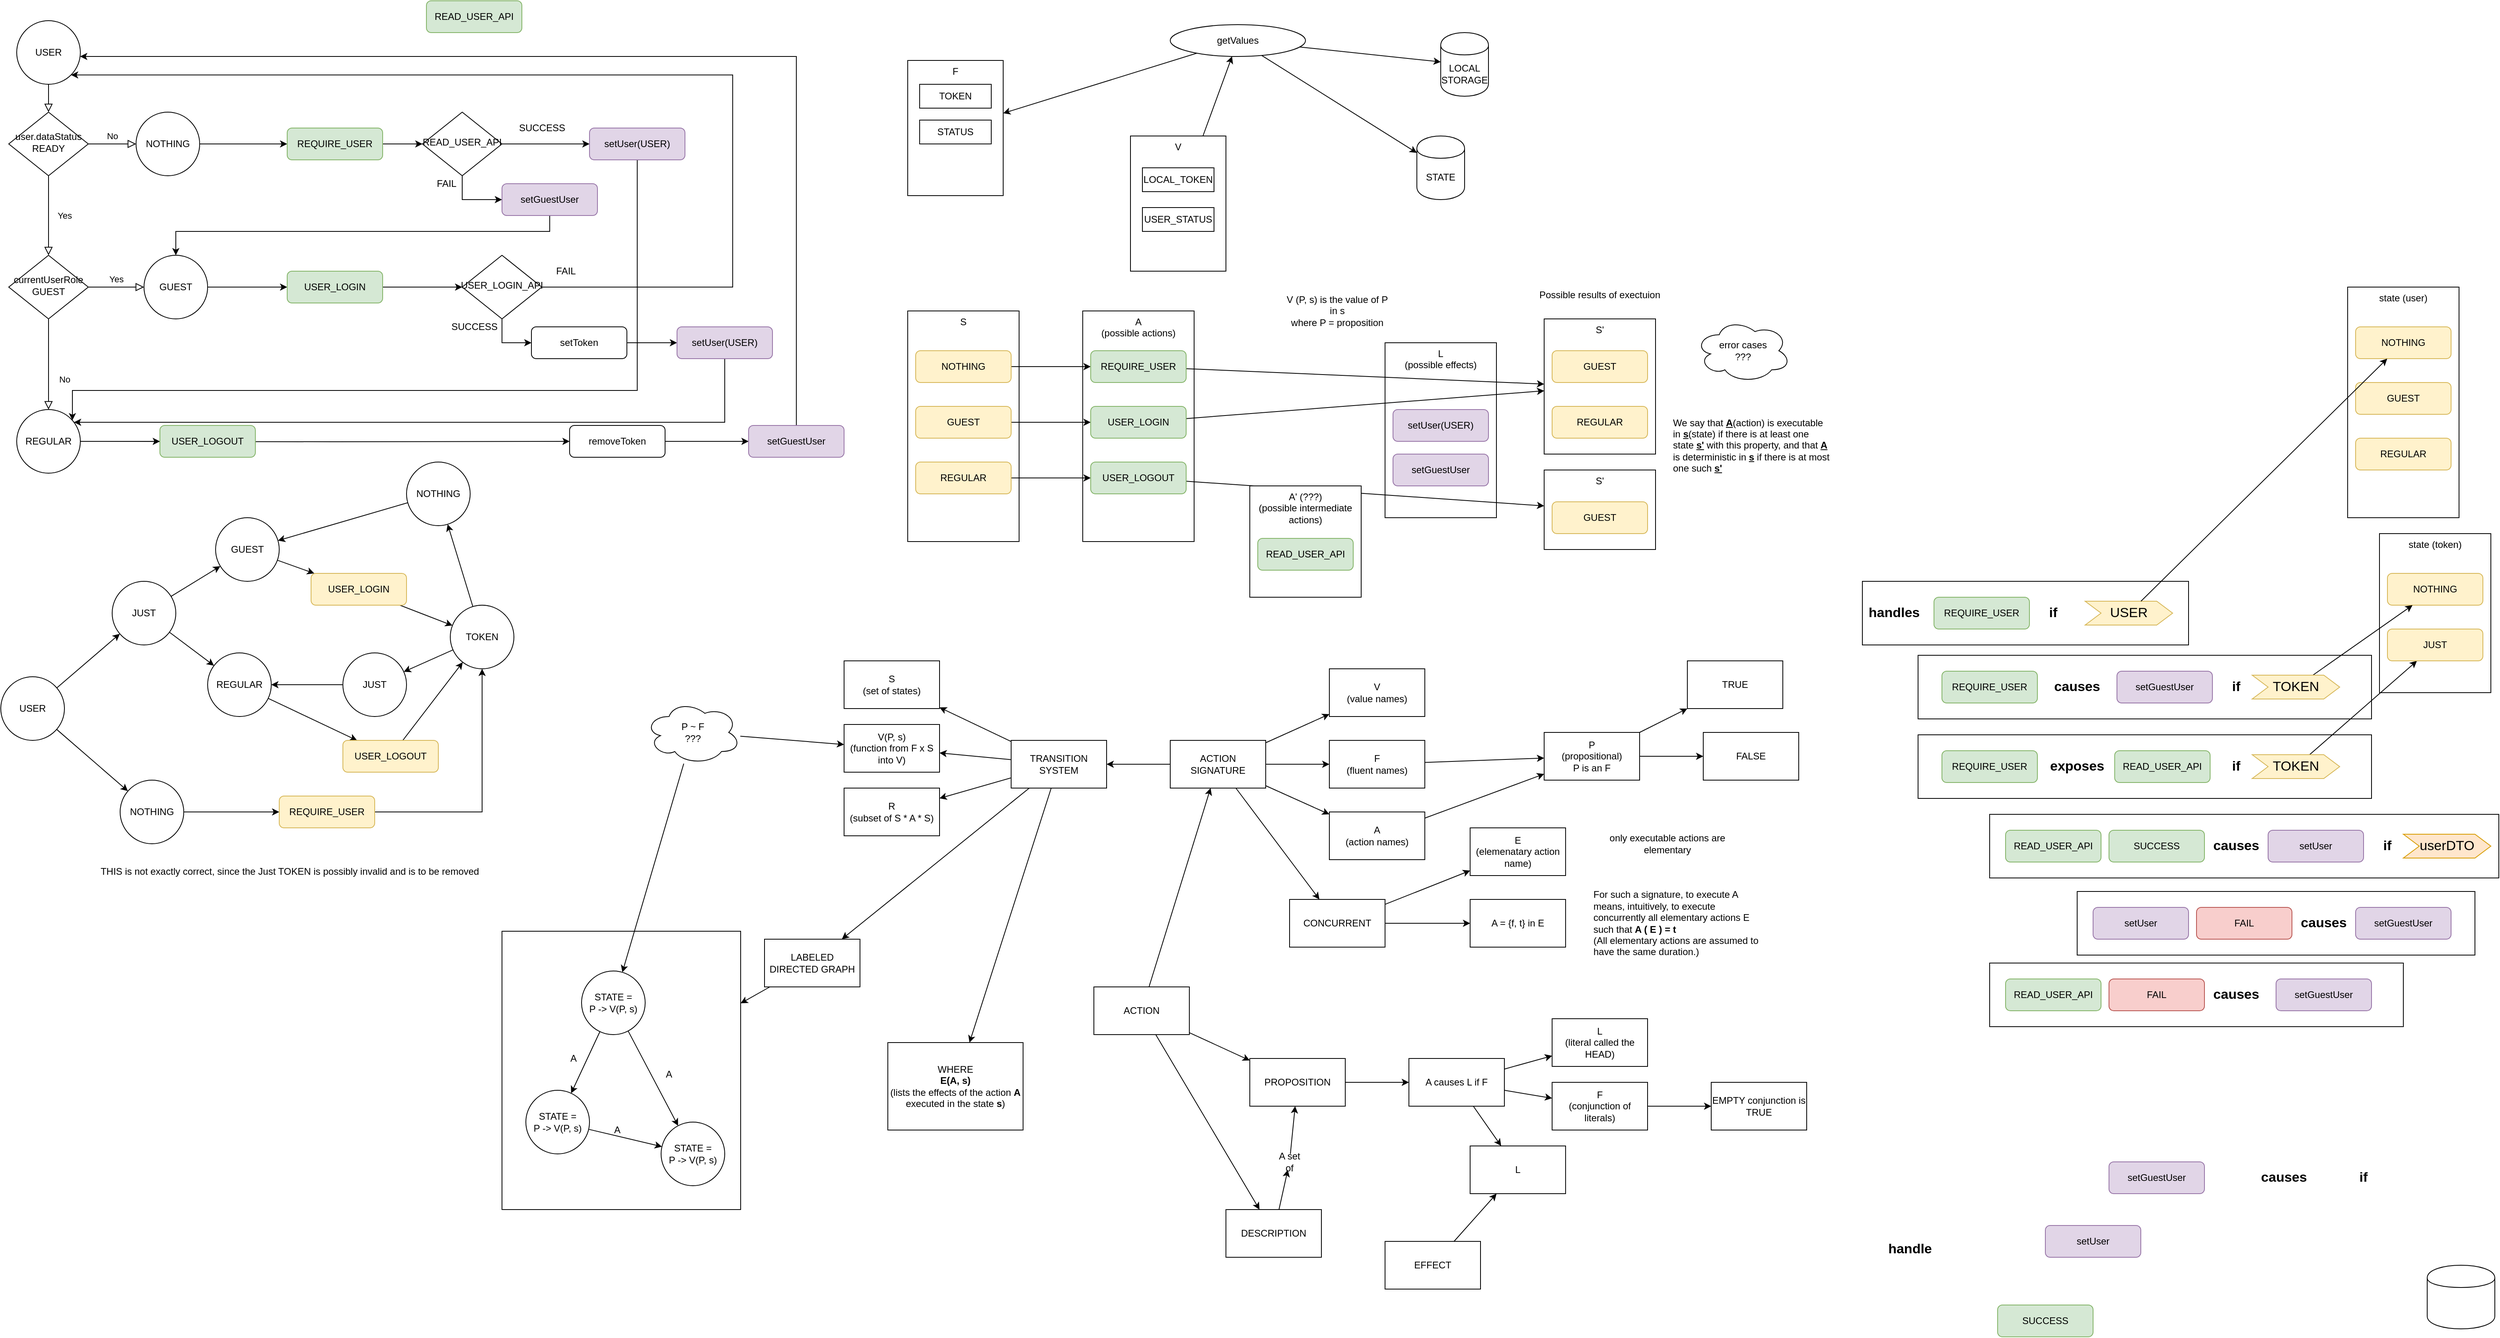 <mxfile version="12.5.3" type="device"><diagram id="C5RBs43oDa-KdzZeNtuy" name="Page-1"><mxGraphModel dx="1102" dy="768" grid="1" gridSize="10" guides="1" tooltips="1" connect="1" arrows="1" fold="1" page="1" pageScale="1" pageWidth="827" pageHeight="1169" math="0" shadow="0"><root><mxCell id="WIyWlLk6GJQsqaUBKTNV-0"/><mxCell id="WIyWlLk6GJQsqaUBKTNV-1" parent="WIyWlLk6GJQsqaUBKTNV-0"/><mxCell id="ZlEt_GaI2Xjoj57Izqw3-22" value="L&lt;br&gt;(possible effects)" style="rounded=0;whiteSpace=wrap;html=1;verticalAlign=top;" parent="WIyWlLk6GJQsqaUBKTNV-1" vertex="1"><mxGeometry x="1900" y="460" width="140" height="220" as="geometry"/></mxCell><mxCell id="ZlEt_GaI2Xjoj57Izqw3-21" value="A&lt;br&gt;(possible actions)" style="rounded=0;whiteSpace=wrap;html=1;verticalAlign=top;" parent="WIyWlLk6GJQsqaUBKTNV-1" vertex="1"><mxGeometry x="1520" y="420" width="140" height="290" as="geometry"/></mxCell><mxCell id="k9AfbaJrqNnxVQ4UrzE6-56" value="" style="rounded=0;whiteSpace=wrap;html=1;" parent="WIyWlLk6GJQsqaUBKTNV-1" vertex="1"><mxGeometry x="2570" y="953" width="570" height="80" as="geometry"/></mxCell><mxCell id="ZlEt_GaI2Xjoj57Izqw3-0" value="" style="rounded=0;whiteSpace=wrap;html=1;" parent="WIyWlLk6GJQsqaUBKTNV-1" vertex="1"><mxGeometry x="2570" y="853" width="570" height="80" as="geometry"/></mxCell><mxCell id="k9AfbaJrqNnxVQ4UrzE6-49" value="state (token)" style="rounded=0;whiteSpace=wrap;html=1;verticalAlign=top;" parent="WIyWlLk6GJQsqaUBKTNV-1" vertex="1"><mxGeometry x="3150" y="700" width="140" height="200" as="geometry"/></mxCell><mxCell id="k9AfbaJrqNnxVQ4UrzE6-43" value="" style="group" parent="WIyWlLk6GJQsqaUBKTNV-1" vertex="1" connectable="0"><mxGeometry x="3110" y="390.0" width="140" height="290" as="geometry"/></mxCell><mxCell id="k9AfbaJrqNnxVQ4UrzE6-38" value="state (user)" style="rounded=0;whiteSpace=wrap;html=1;verticalAlign=top;" parent="k9AfbaJrqNnxVQ4UrzE6-43" vertex="1"><mxGeometry width="140" height="290" as="geometry"/></mxCell><mxCell id="k9AfbaJrqNnxVQ4UrzE6-39" value="NOTHING" style="rounded=1;whiteSpace=wrap;html=1;fontSize=12;glass=0;strokeWidth=1;shadow=0;fillColor=#fff2cc;strokeColor=#d6b656;" parent="k9AfbaJrqNnxVQ4UrzE6-43" vertex="1"><mxGeometry x="10" y="50" width="120" height="40" as="geometry"/></mxCell><mxCell id="k9AfbaJrqNnxVQ4UrzE6-40" value="GUEST" style="rounded=1;whiteSpace=wrap;html=1;fontSize=12;glass=0;strokeWidth=1;shadow=0;fillColor=#fff2cc;strokeColor=#d6b656;" parent="k9AfbaJrqNnxVQ4UrzE6-43" vertex="1"><mxGeometry x="10" y="120" width="120" height="40" as="geometry"/></mxCell><mxCell id="k9AfbaJrqNnxVQ4UrzE6-41" value="REGULAR" style="rounded=1;whiteSpace=wrap;html=1;fontSize=12;glass=0;strokeWidth=1;shadow=0;fillColor=#fff2cc;strokeColor=#d6b656;" parent="k9AfbaJrqNnxVQ4UrzE6-43" vertex="1"><mxGeometry x="10" y="190" width="120" height="40" as="geometry"/></mxCell><mxCell id="elQEivnDt7XQZY-gS-71-21" value="" style="rounded=0;whiteSpace=wrap;html=1;" parent="WIyWlLk6GJQsqaUBKTNV-1" vertex="1"><mxGeometry x="790" y="1200" width="300" height="350" as="geometry"/></mxCell><mxCell id="WIyWlLk6GJQsqaUBKTNV-2" value="" style="rounded=0;html=1;jettySize=auto;orthogonalLoop=1;fontSize=11;endArrow=block;endFill=0;endSize=8;strokeWidth=1;shadow=0;labelBackgroundColor=none;edgeStyle=orthogonalEdgeStyle;" parent="WIyWlLk6GJQsqaUBKTNV-1" source="FI3Gvkso1dyyFDhfPbxf-79" target="WIyWlLk6GJQsqaUBKTNV-6" edge="1"><mxGeometry relative="1" as="geometry"><mxPoint x="220" y="120" as="sourcePoint"/></mxGeometry></mxCell><mxCell id="WIyWlLk6GJQsqaUBKTNV-4" value="Yes" style="rounded=0;html=1;jettySize=auto;orthogonalLoop=1;fontSize=11;endArrow=block;endFill=0;endSize=8;strokeWidth=1;shadow=0;labelBackgroundColor=none;edgeStyle=orthogonalEdgeStyle;" parent="WIyWlLk6GJQsqaUBKTNV-1" source="WIyWlLk6GJQsqaUBKTNV-6" target="WIyWlLk6GJQsqaUBKTNV-10" edge="1"><mxGeometry y="20" relative="1" as="geometry"><mxPoint as="offset"/></mxGeometry></mxCell><mxCell id="WIyWlLk6GJQsqaUBKTNV-5" value="No" style="edgeStyle=orthogonalEdgeStyle;rounded=0;html=1;jettySize=auto;orthogonalLoop=1;fontSize=11;endArrow=block;endFill=0;endSize=8;strokeWidth=1;shadow=0;labelBackgroundColor=none;" parent="WIyWlLk6GJQsqaUBKTNV-1" source="WIyWlLk6GJQsqaUBKTNV-6" target="FI3Gvkso1dyyFDhfPbxf-80" edge="1"><mxGeometry y="10" relative="1" as="geometry"><mxPoint as="offset"/><mxPoint x="320" y="210" as="targetPoint"/></mxGeometry></mxCell><mxCell id="WIyWlLk6GJQsqaUBKTNV-6" value="user.dataStatus&lt;br&gt;READY" style="rhombus;whiteSpace=wrap;html=1;shadow=0;fontFamily=Helvetica;fontSize=12;align=center;strokeWidth=1;spacing=6;spacingTop=-4;" parent="WIyWlLk6GJQsqaUBKTNV-1" vertex="1"><mxGeometry x="170" y="170" width="100" height="80" as="geometry"/></mxCell><mxCell id="aUCrbvewqwIovXU2eYIT-8" value="" style="edgeStyle=orthogonalEdgeStyle;rounded=0;orthogonalLoop=1;jettySize=auto;html=1;" parent="WIyWlLk6GJQsqaUBKTNV-1" source="FI3Gvkso1dyyFDhfPbxf-80" target="aUCrbvewqwIovXU2eYIT-7" edge="1"><mxGeometry relative="1" as="geometry"><mxPoint x="440" y="210" as="sourcePoint"/></mxGeometry></mxCell><mxCell id="aUCrbvewqwIovXU2eYIT-16" style="edgeStyle=orthogonalEdgeStyle;rounded=0;orthogonalLoop=1;jettySize=auto;html=1;" parent="WIyWlLk6GJQsqaUBKTNV-1" source="aUCrbvewqwIovXU2eYIT-7" target="aUCrbvewqwIovXU2eYIT-13" edge="1"><mxGeometry relative="1" as="geometry"/></mxCell><mxCell id="aUCrbvewqwIovXU2eYIT-7" value="REQUIRE_USER" style="rounded=1;whiteSpace=wrap;html=1;fontSize=12;glass=0;strokeWidth=1;shadow=0;fillColor=#d5e8d4;strokeColor=#82b366;" parent="WIyWlLk6GJQsqaUBKTNV-1" vertex="1"><mxGeometry x="520" y="190" width="120" height="40" as="geometry"/></mxCell><mxCell id="WIyWlLk6GJQsqaUBKTNV-8" value="No" style="rounded=0;html=1;jettySize=auto;orthogonalLoop=1;fontSize=11;endArrow=block;endFill=0;endSize=8;strokeWidth=1;shadow=0;labelBackgroundColor=none;edgeStyle=orthogonalEdgeStyle;" parent="WIyWlLk6GJQsqaUBKTNV-1" source="WIyWlLk6GJQsqaUBKTNV-10" target="FI3Gvkso1dyyFDhfPbxf-82" edge="1"><mxGeometry x="0.333" y="20" relative="1" as="geometry"><mxPoint as="offset"/><mxPoint x="220" y="564" as="targetPoint"/></mxGeometry></mxCell><mxCell id="WIyWlLk6GJQsqaUBKTNV-9" value="Yes" style="edgeStyle=orthogonalEdgeStyle;rounded=0;html=1;jettySize=auto;orthogonalLoop=1;fontSize=11;endArrow=block;endFill=0;endSize=8;strokeWidth=1;shadow=0;labelBackgroundColor=none;" parent="WIyWlLk6GJQsqaUBKTNV-1" source="WIyWlLk6GJQsqaUBKTNV-10" target="FI3Gvkso1dyyFDhfPbxf-81" edge="1"><mxGeometry y="10" relative="1" as="geometry"><mxPoint as="offset"/><mxPoint x="320" y="390" as="targetPoint"/></mxGeometry></mxCell><mxCell id="WIyWlLk6GJQsqaUBKTNV-10" value="currentUserRole&lt;br&gt;GUEST" style="rhombus;whiteSpace=wrap;html=1;shadow=0;fontFamily=Helvetica;fontSize=12;align=center;strokeWidth=1;spacing=6;spacingTop=-4;" parent="WIyWlLk6GJQsqaUBKTNV-1" vertex="1"><mxGeometry x="170" y="350" width="100" height="80" as="geometry"/></mxCell><mxCell id="aUCrbvewqwIovXU2eYIT-3" value="" style="edgeStyle=orthogonalEdgeStyle;rounded=0;orthogonalLoop=1;jettySize=auto;html=1;" parent="WIyWlLk6GJQsqaUBKTNV-1" target="aUCrbvewqwIovXU2eYIT-2" edge="1"><mxGeometry relative="1" as="geometry"><mxPoint x="280" y="584" as="sourcePoint"/></mxGeometry></mxCell><mxCell id="aUCrbvewqwIovXU2eYIT-22" value="" style="edgeStyle=orthogonalEdgeStyle;rounded=0;orthogonalLoop=1;jettySize=auto;html=1;" parent="WIyWlLk6GJQsqaUBKTNV-1" source="FI3Gvkso1dyyFDhfPbxf-82" target="aUCrbvewqwIovXU2eYIT-21" edge="1"><mxGeometry relative="1" as="geometry"><mxPoint x="280" y="584" as="sourcePoint"/></mxGeometry></mxCell><mxCell id="aUCrbvewqwIovXU2eYIT-21" value="USER_LOGOUT" style="rounded=1;whiteSpace=wrap;html=1;fontSize=12;glass=0;strokeWidth=1;shadow=0;fillColor=#d5e8d4;strokeColor=#82b366;" parent="WIyWlLk6GJQsqaUBKTNV-1" vertex="1"><mxGeometry x="360" y="564" width="120" height="40" as="geometry"/></mxCell><mxCell id="aUCrbvewqwIovXU2eYIT-5" value="" style="edgeStyle=orthogonalEdgeStyle;rounded=0;orthogonalLoop=1;jettySize=auto;html=1;" parent="WIyWlLk6GJQsqaUBKTNV-1" source="aUCrbvewqwIovXU2eYIT-2" target="aUCrbvewqwIovXU2eYIT-4" edge="1"><mxGeometry relative="1" as="geometry"/></mxCell><mxCell id="aUCrbvewqwIovXU2eYIT-2" value="removeToken" style="rounded=1;whiteSpace=wrap;html=1;fontSize=12;glass=0;strokeWidth=1;shadow=0;" parent="WIyWlLk6GJQsqaUBKTNV-1" vertex="1"><mxGeometry x="875" y="564" width="120" height="40" as="geometry"/></mxCell><mxCell id="aUCrbvewqwIovXU2eYIT-6" style="edgeStyle=orthogonalEdgeStyle;rounded=0;orthogonalLoop=1;jettySize=auto;html=1;" parent="WIyWlLk6GJQsqaUBKTNV-1" source="aUCrbvewqwIovXU2eYIT-4" target="FI3Gvkso1dyyFDhfPbxf-79" edge="1"><mxGeometry relative="1" as="geometry"><Array as="points"><mxPoint x="1160" y="100"/></Array><mxPoint x="280" y="100" as="targetPoint"/></mxGeometry></mxCell><mxCell id="aUCrbvewqwIovXU2eYIT-4" value="setGuestUser" style="rounded=1;whiteSpace=wrap;html=1;fontSize=12;glass=0;strokeWidth=1;shadow=0;fillColor=#e1d5e7;strokeColor=#9673a6;" parent="WIyWlLk6GJQsqaUBKTNV-1" vertex="1"><mxGeometry x="1100" y="564" width="120" height="40" as="geometry"/></mxCell><mxCell id="aUCrbvewqwIovXU2eYIT-20" value="" style="edgeStyle=orthogonalEdgeStyle;rounded=0;orthogonalLoop=1;jettySize=auto;html=1;" parent="WIyWlLk6GJQsqaUBKTNV-1" source="FI3Gvkso1dyyFDhfPbxf-81" target="aUCrbvewqwIovXU2eYIT-19" edge="1"><mxGeometry relative="1" as="geometry"><mxPoint x="440" y="390" as="sourcePoint"/></mxGeometry></mxCell><mxCell id="aUCrbvewqwIovXU2eYIT-24" value="" style="edgeStyle=orthogonalEdgeStyle;rounded=0;orthogonalLoop=1;jettySize=auto;html=1;" parent="WIyWlLk6GJQsqaUBKTNV-1" source="aUCrbvewqwIovXU2eYIT-19" target="aUCrbvewqwIovXU2eYIT-26" edge="1"><mxGeometry relative="1" as="geometry"><mxPoint x="720" y="390" as="targetPoint"/></mxGeometry></mxCell><mxCell id="aUCrbvewqwIovXU2eYIT-19" value="USER_LOGIN" style="rounded=1;whiteSpace=wrap;html=1;fontSize=12;glass=0;strokeWidth=1;shadow=0;fillColor=#d5e8d4;strokeColor=#82b366;" parent="WIyWlLk6GJQsqaUBKTNV-1" vertex="1"><mxGeometry x="520" y="370" width="120" height="40" as="geometry"/></mxCell><mxCell id="aUCrbvewqwIovXU2eYIT-10" style="edgeStyle=orthogonalEdgeStyle;rounded=0;orthogonalLoop=1;jettySize=auto;html=1;" parent="WIyWlLk6GJQsqaUBKTNV-1" source="aUCrbvewqwIovXU2eYIT-9" target="FI3Gvkso1dyyFDhfPbxf-81" edge="1"><mxGeometry relative="1" as="geometry"><Array as="points"><mxPoint x="850" y="320"/><mxPoint x="380" y="320"/></Array><mxPoint x="380" y="370" as="targetPoint"/></mxGeometry></mxCell><mxCell id="aUCrbvewqwIovXU2eYIT-9" value="setGuestUser" style="rounded=1;whiteSpace=wrap;html=1;fontSize=12;glass=0;strokeWidth=1;shadow=0;fillColor=#e1d5e7;strokeColor=#9673a6;" parent="WIyWlLk6GJQsqaUBKTNV-1" vertex="1"><mxGeometry x="790" y="260" width="120" height="40" as="geometry"/></mxCell><mxCell id="aUCrbvewqwIovXU2eYIT-12" style="edgeStyle=orthogonalEdgeStyle;rounded=0;orthogonalLoop=1;jettySize=auto;html=1;" parent="WIyWlLk6GJQsqaUBKTNV-1" source="aUCrbvewqwIovXU2eYIT-11" target="FI3Gvkso1dyyFDhfPbxf-82" edge="1"><mxGeometry relative="1" as="geometry"><Array as="points"><mxPoint x="960" y="520"/><mxPoint x="250" y="520"/></Array><mxPoint x="250" y="564" as="targetPoint"/></mxGeometry></mxCell><mxCell id="aUCrbvewqwIovXU2eYIT-11" value="setUser(USER)" style="rounded=1;whiteSpace=wrap;html=1;fontSize=12;glass=0;strokeWidth=1;shadow=0;fillColor=#e1d5e7;strokeColor=#9673a6;" parent="WIyWlLk6GJQsqaUBKTNV-1" vertex="1"><mxGeometry x="900" y="190" width="120" height="40" as="geometry"/></mxCell><mxCell id="aUCrbvewqwIovXU2eYIT-14" style="edgeStyle=orthogonalEdgeStyle;rounded=0;orthogonalLoop=1;jettySize=auto;html=1;" parent="WIyWlLk6GJQsqaUBKTNV-1" source="aUCrbvewqwIovXU2eYIT-13" target="aUCrbvewqwIovXU2eYIT-11" edge="1"><mxGeometry relative="1" as="geometry"/></mxCell><mxCell id="aUCrbvewqwIovXU2eYIT-15" style="edgeStyle=orthogonalEdgeStyle;rounded=0;orthogonalLoop=1;jettySize=auto;html=1;" parent="WIyWlLk6GJQsqaUBKTNV-1" source="aUCrbvewqwIovXU2eYIT-13" target="aUCrbvewqwIovXU2eYIT-9" edge="1"><mxGeometry relative="1" as="geometry"><Array as="points"><mxPoint x="740" y="280"/></Array></mxGeometry></mxCell><mxCell id="aUCrbvewqwIovXU2eYIT-13" value="READ_USER_API" style="rhombus;whiteSpace=wrap;html=1;shadow=0;fontFamily=Helvetica;fontSize=12;align=center;strokeWidth=1;spacing=6;spacingTop=-4;" parent="WIyWlLk6GJQsqaUBKTNV-1" vertex="1"><mxGeometry x="690" y="170" width="100" height="80" as="geometry"/></mxCell><mxCell id="aUCrbvewqwIovXU2eYIT-17" value="SUCCESS" style="text;html=1;align=center;verticalAlign=middle;resizable=0;points=[];autosize=1;" parent="WIyWlLk6GJQsqaUBKTNV-1" vertex="1"><mxGeometry x="805" y="180" width="70" height="20" as="geometry"/></mxCell><mxCell id="aUCrbvewqwIovXU2eYIT-18" value="FAIL" style="text;html=1;align=center;verticalAlign=middle;resizable=0;points=[];autosize=1;" parent="WIyWlLk6GJQsqaUBKTNV-1" vertex="1"><mxGeometry x="700" y="250" width="40" height="20" as="geometry"/></mxCell><mxCell id="aUCrbvewqwIovXU2eYIT-28" value="" style="edgeStyle=orthogonalEdgeStyle;rounded=0;orthogonalLoop=1;jettySize=auto;html=1;entryX=1;entryY=1;entryDx=0;entryDy=0;" parent="WIyWlLk6GJQsqaUBKTNV-1" source="aUCrbvewqwIovXU2eYIT-26" target="FI3Gvkso1dyyFDhfPbxf-79" edge="1"><mxGeometry relative="1" as="geometry"><mxPoint x="260" y="120" as="targetPoint"/><Array as="points"><mxPoint x="1080" y="390"/><mxPoint x="1080" y="123"/></Array></mxGeometry></mxCell><mxCell id="aUCrbvewqwIovXU2eYIT-36" value="" style="edgeStyle=orthogonalEdgeStyle;rounded=0;orthogonalLoop=1;jettySize=auto;html=1;" parent="WIyWlLk6GJQsqaUBKTNV-1" source="aUCrbvewqwIovXU2eYIT-26" target="aUCrbvewqwIovXU2eYIT-31" edge="1"><mxGeometry relative="1" as="geometry"><mxPoint x="790" y="510" as="targetPoint"/><Array as="points"><mxPoint x="790" y="460"/></Array></mxGeometry></mxCell><mxCell id="aUCrbvewqwIovXU2eYIT-26" value="USER_LOGIN_API" style="rhombus;whiteSpace=wrap;html=1;shadow=0;fontFamily=Helvetica;fontSize=12;align=center;strokeWidth=1;spacing=6;spacingTop=-4;" parent="WIyWlLk6GJQsqaUBKTNV-1" vertex="1"><mxGeometry x="740" y="350" width="100" height="80" as="geometry"/></mxCell><mxCell id="aUCrbvewqwIovXU2eYIT-29" value="SUCCESS" style="text;html=1;align=center;verticalAlign=middle;resizable=0;points=[];autosize=1;" parent="WIyWlLk6GJQsqaUBKTNV-1" vertex="1"><mxGeometry x="720" y="430" width="70" height="20" as="geometry"/></mxCell><mxCell id="aUCrbvewqwIovXU2eYIT-30" value="FAIL" style="text;html=1;align=center;verticalAlign=middle;resizable=0;points=[];autosize=1;" parent="WIyWlLk6GJQsqaUBKTNV-1" vertex="1"><mxGeometry x="850" y="360" width="40" height="20" as="geometry"/></mxCell><mxCell id="aUCrbvewqwIovXU2eYIT-33" value="" style="edgeStyle=orthogonalEdgeStyle;rounded=0;orthogonalLoop=1;jettySize=auto;html=1;" parent="WIyWlLk6GJQsqaUBKTNV-1" source="aUCrbvewqwIovXU2eYIT-31" target="aUCrbvewqwIovXU2eYIT-32" edge="1"><mxGeometry relative="1" as="geometry"/></mxCell><mxCell id="aUCrbvewqwIovXU2eYIT-31" value="setToken" style="rounded=1;whiteSpace=wrap;html=1;fontSize=12;glass=0;strokeWidth=1;shadow=0;" parent="WIyWlLk6GJQsqaUBKTNV-1" vertex="1"><mxGeometry x="827" y="440" width="120" height="40" as="geometry"/></mxCell><mxCell id="aUCrbvewqwIovXU2eYIT-34" style="edgeStyle=orthogonalEdgeStyle;rounded=0;orthogonalLoop=1;jettySize=auto;html=1;" parent="WIyWlLk6GJQsqaUBKTNV-1" source="aUCrbvewqwIovXU2eYIT-32" target="FI3Gvkso1dyyFDhfPbxf-82" edge="1"><mxGeometry relative="1" as="geometry"><Array as="points"><mxPoint x="1070" y="560"/></Array><mxPoint x="260" y="564" as="targetPoint"/></mxGeometry></mxCell><mxCell id="aUCrbvewqwIovXU2eYIT-32" value="setUser(USER)" style="rounded=1;whiteSpace=wrap;html=1;fontSize=12;glass=0;strokeWidth=1;shadow=0;fillColor=#e1d5e7;strokeColor=#9673a6;" parent="WIyWlLk6GJQsqaUBKTNV-1" vertex="1"><mxGeometry x="1010" y="440" width="120" height="40" as="geometry"/></mxCell><mxCell id="aUCrbvewqwIovXU2eYIT-39" value="" style="rounded=0;orthogonalLoop=1;jettySize=auto;html=1;" parent="WIyWlLk6GJQsqaUBKTNV-1" source="aUCrbvewqwIovXU2eYIT-37" target="aUCrbvewqwIovXU2eYIT-38" edge="1"><mxGeometry relative="1" as="geometry"/></mxCell><mxCell id="aUCrbvewqwIovXU2eYIT-41" value="" style="edgeStyle=none;rounded=0;orthogonalLoop=1;jettySize=auto;html=1;" parent="WIyWlLk6GJQsqaUBKTNV-1" source="aUCrbvewqwIovXU2eYIT-37" target="aUCrbvewqwIovXU2eYIT-40" edge="1"><mxGeometry relative="1" as="geometry"/></mxCell><mxCell id="aUCrbvewqwIovXU2eYIT-43" value="" style="edgeStyle=none;rounded=0;orthogonalLoop=1;jettySize=auto;html=1;" parent="WIyWlLk6GJQsqaUBKTNV-1" source="aUCrbvewqwIovXU2eYIT-40" target="aUCrbvewqwIovXU2eYIT-42" edge="1"><mxGeometry relative="1" as="geometry"/></mxCell><mxCell id="aUCrbvewqwIovXU2eYIT-37" value="USER" style="ellipse;whiteSpace=wrap;html=1;aspect=fixed;" parent="WIyWlLk6GJQsqaUBKTNV-1" vertex="1"><mxGeometry x="160" y="880" width="80" height="80" as="geometry"/></mxCell><mxCell id="FI3Gvkso1dyyFDhfPbxf-14" style="edgeStyle=none;rounded=0;orthogonalLoop=1;jettySize=auto;html=1;" parent="WIyWlLk6GJQsqaUBKTNV-1" source="aUCrbvewqwIovXU2eYIT-42" target="FI3Gvkso1dyyFDhfPbxf-13" edge="1"><mxGeometry relative="1" as="geometry"/></mxCell><mxCell id="aUCrbvewqwIovXU2eYIT-42" value="REGULAR" style="ellipse;whiteSpace=wrap;html=1;aspect=fixed;" parent="WIyWlLk6GJQsqaUBKTNV-1" vertex="1"><mxGeometry x="420" y="850" width="80" height="80" as="geometry"/></mxCell><mxCell id="aUCrbvewqwIovXU2eYIT-52" style="edgeStyle=none;rounded=0;orthogonalLoop=1;jettySize=auto;html=1;" parent="WIyWlLk6GJQsqaUBKTNV-1" source="aUCrbvewqwIovXU2eYIT-40" target="FI3Gvkso1dyyFDhfPbxf-1" edge="1"><mxGeometry relative="1" as="geometry"><mxPoint x="442.111" y="904.223" as="targetPoint"/></mxGeometry></mxCell><mxCell id="aUCrbvewqwIovXU2eYIT-40" value="JUST" style="ellipse;whiteSpace=wrap;html=1;aspect=fixed;" parent="WIyWlLk6GJQsqaUBKTNV-1" vertex="1"><mxGeometry x="300" y="760" width="80" height="80" as="geometry"/></mxCell><mxCell id="FI3Gvkso1dyyFDhfPbxf-4" style="edgeStyle=orthogonalEdgeStyle;rounded=0;orthogonalLoop=1;jettySize=auto;html=1;" parent="WIyWlLk6GJQsqaUBKTNV-1" source="FI3Gvkso1dyyFDhfPbxf-8" target="aUCrbvewqwIovXU2eYIT-44" edge="1"><mxGeometry relative="1" as="geometry"/></mxCell><mxCell id="aUCrbvewqwIovXU2eYIT-38" value="NOTHING" style="ellipse;whiteSpace=wrap;html=1;aspect=fixed;" parent="WIyWlLk6GJQsqaUBKTNV-1" vertex="1"><mxGeometry x="310" y="1010" width="80" height="80" as="geometry"/></mxCell><mxCell id="aUCrbvewqwIovXU2eYIT-47" value="" style="edgeStyle=none;rounded=0;orthogonalLoop=1;jettySize=auto;html=1;" parent="WIyWlLk6GJQsqaUBKTNV-1" source="aUCrbvewqwIovXU2eYIT-44" target="FI3Gvkso1dyyFDhfPbxf-2" edge="1"><mxGeometry relative="1" as="geometry"><mxPoint x="640" y="830" as="targetPoint"/></mxGeometry></mxCell><mxCell id="aUCrbvewqwIovXU2eYIT-49" value="" style="edgeStyle=none;rounded=0;orthogonalLoop=1;jettySize=auto;html=1;" parent="WIyWlLk6GJQsqaUBKTNV-1" source="aUCrbvewqwIovXU2eYIT-44" target="FI3Gvkso1dyyFDhfPbxf-3" edge="1"><mxGeometry relative="1" as="geometry"><mxPoint x="481.475" y="1066.254" as="targetPoint"/></mxGeometry></mxCell><mxCell id="aUCrbvewqwIovXU2eYIT-44" value="TOKEN" style="ellipse;whiteSpace=wrap;html=1;aspect=fixed;" parent="WIyWlLk6GJQsqaUBKTNV-1" vertex="1"><mxGeometry x="725" y="790" width="80" height="80" as="geometry"/></mxCell><mxCell id="FI3Gvkso1dyyFDhfPbxf-10" style="rounded=0;orthogonalLoop=1;jettySize=auto;html=1;" parent="WIyWlLk6GJQsqaUBKTNV-1" source="FI3Gvkso1dyyFDhfPbxf-9" target="aUCrbvewqwIovXU2eYIT-44" edge="1"><mxGeometry relative="1" as="geometry"/></mxCell><mxCell id="FI3Gvkso1dyyFDhfPbxf-1" value="GUEST" style="ellipse;whiteSpace=wrap;html=1;aspect=fixed;" parent="WIyWlLk6GJQsqaUBKTNV-1" vertex="1"><mxGeometry x="430" y="680" width="80" height="80" as="geometry"/></mxCell><mxCell id="FI3Gvkso1dyyFDhfPbxf-5" style="edgeStyle=orthogonalEdgeStyle;rounded=0;orthogonalLoop=1;jettySize=auto;html=1;" parent="WIyWlLk6GJQsqaUBKTNV-1" source="FI3Gvkso1dyyFDhfPbxf-2" target="aUCrbvewqwIovXU2eYIT-42" edge="1"><mxGeometry relative="1" as="geometry"/></mxCell><mxCell id="FI3Gvkso1dyyFDhfPbxf-2" value="JUST" style="ellipse;whiteSpace=wrap;html=1;aspect=fixed;" parent="WIyWlLk6GJQsqaUBKTNV-1" vertex="1"><mxGeometry x="590" y="850" width="80" height="80" as="geometry"/></mxCell><mxCell id="FI3Gvkso1dyyFDhfPbxf-6" style="rounded=0;orthogonalLoop=1;jettySize=auto;html=1;" parent="WIyWlLk6GJQsqaUBKTNV-1" source="FI3Gvkso1dyyFDhfPbxf-3" target="FI3Gvkso1dyyFDhfPbxf-1" edge="1"><mxGeometry relative="1" as="geometry"/></mxCell><mxCell id="FI3Gvkso1dyyFDhfPbxf-3" value="NOTHING" style="ellipse;whiteSpace=wrap;html=1;aspect=fixed;" parent="WIyWlLk6GJQsqaUBKTNV-1" vertex="1"><mxGeometry x="670" y="610" width="80" height="80" as="geometry"/></mxCell><mxCell id="FI3Gvkso1dyyFDhfPbxf-7" value="THIS is not exactly correct, since the Just TOKEN is possibly invalid and is to be removed&amp;nbsp;" style="text;html=1;strokeColor=none;fillColor=none;align=center;verticalAlign=middle;whiteSpace=wrap;rounded=0;" parent="WIyWlLk6GJQsqaUBKTNV-1" vertex="1"><mxGeometry x="280" y="1100" width="490" height="50" as="geometry"/></mxCell><mxCell id="FI3Gvkso1dyyFDhfPbxf-9" value="USER_LOGIN" style="rounded=1;whiteSpace=wrap;html=1;fontSize=12;glass=0;strokeWidth=1;shadow=0;fillColor=#fff2cc;strokeColor=#d6b656;" parent="WIyWlLk6GJQsqaUBKTNV-1" vertex="1"><mxGeometry x="550" y="750" width="120" height="40" as="geometry"/></mxCell><mxCell id="FI3Gvkso1dyyFDhfPbxf-11" style="rounded=0;orthogonalLoop=1;jettySize=auto;html=1;" parent="WIyWlLk6GJQsqaUBKTNV-1" source="FI3Gvkso1dyyFDhfPbxf-1" target="FI3Gvkso1dyyFDhfPbxf-9" edge="1"><mxGeometry relative="1" as="geometry"><mxPoint x="507.495" y="733.932" as="sourcePoint"/><mxPoint x="727.51" y="816.054" as="targetPoint"/></mxGeometry></mxCell><mxCell id="FI3Gvkso1dyyFDhfPbxf-8" value="REQUIRE_USER" style="rounded=1;whiteSpace=wrap;html=1;fontSize=12;glass=0;strokeWidth=1;shadow=0;fillColor=#fff2cc;strokeColor=#d6b656;" parent="WIyWlLk6GJQsqaUBKTNV-1" vertex="1"><mxGeometry x="510" y="1030" width="120" height="40" as="geometry"/></mxCell><mxCell id="FI3Gvkso1dyyFDhfPbxf-12" style="edgeStyle=orthogonalEdgeStyle;rounded=0;orthogonalLoop=1;jettySize=auto;html=1;" parent="WIyWlLk6GJQsqaUBKTNV-1" source="aUCrbvewqwIovXU2eYIT-38" target="FI3Gvkso1dyyFDhfPbxf-8" edge="1"><mxGeometry relative="1" as="geometry"><mxPoint x="390.0" y="1049.882" as="sourcePoint"/><mxPoint x="765" y="870" as="targetPoint"/></mxGeometry></mxCell><mxCell id="FI3Gvkso1dyyFDhfPbxf-15" style="edgeStyle=none;rounded=0;orthogonalLoop=1;jettySize=auto;html=1;" parent="WIyWlLk6GJQsqaUBKTNV-1" source="FI3Gvkso1dyyFDhfPbxf-13" target="aUCrbvewqwIovXU2eYIT-44" edge="1"><mxGeometry relative="1" as="geometry"/></mxCell><mxCell id="FI3Gvkso1dyyFDhfPbxf-13" value="USER_LOGOUT" style="rounded=1;whiteSpace=wrap;html=1;fontSize=12;glass=0;strokeWidth=1;shadow=0;fillColor=#fff2cc;strokeColor=#d6b656;" parent="WIyWlLk6GJQsqaUBKTNV-1" vertex="1"><mxGeometry x="590" y="960" width="120" height="40" as="geometry"/></mxCell><mxCell id="FI3Gvkso1dyyFDhfPbxf-29" style="edgeStyle=none;rounded=0;orthogonalLoop=1;jettySize=auto;html=1;" parent="WIyWlLk6GJQsqaUBKTNV-1" source="FI3Gvkso1dyyFDhfPbxf-16" target="FI3Gvkso1dyyFDhfPbxf-24" edge="1"><mxGeometry relative="1" as="geometry"/></mxCell><mxCell id="FI3Gvkso1dyyFDhfPbxf-16" value="V" style="rounded=0;whiteSpace=wrap;html=1;verticalAlign=top;" parent="WIyWlLk6GJQsqaUBKTNV-1" vertex="1"><mxGeometry x="1580" y="200" width="120" height="170" as="geometry"/></mxCell><mxCell id="FI3Gvkso1dyyFDhfPbxf-17" value="F" style="rounded=0;whiteSpace=wrap;html=1;verticalAlign=top;" parent="WIyWlLk6GJQsqaUBKTNV-1" vertex="1"><mxGeometry x="1300" y="105" width="120" height="170" as="geometry"/></mxCell><mxCell id="FI3Gvkso1dyyFDhfPbxf-18" value="TOKEN" style="rounded=0;whiteSpace=wrap;html=1;" parent="WIyWlLk6GJQsqaUBKTNV-1" vertex="1"><mxGeometry x="1315" y="135" width="90" height="30" as="geometry"/></mxCell><mxCell id="FI3Gvkso1dyyFDhfPbxf-19" value="STATE" style="shape=cylinder;whiteSpace=wrap;html=1;boundedLbl=1;backgroundOutline=1;" parent="WIyWlLk6GJQsqaUBKTNV-1" vertex="1"><mxGeometry x="1940" y="200" width="60" height="80" as="geometry"/></mxCell><mxCell id="FI3Gvkso1dyyFDhfPbxf-20" value="STATUS" style="rounded=0;whiteSpace=wrap;html=1;" parent="WIyWlLk6GJQsqaUBKTNV-1" vertex="1"><mxGeometry x="1315" y="180" width="90" height="30" as="geometry"/></mxCell><mxCell id="FI3Gvkso1dyyFDhfPbxf-21" value="USER_STATUS" style="rounded=0;whiteSpace=wrap;html=1;" parent="WIyWlLk6GJQsqaUBKTNV-1" vertex="1"><mxGeometry x="1595" y="290" width="90" height="30" as="geometry"/></mxCell><mxCell id="FI3Gvkso1dyyFDhfPbxf-22" value="LOCAL_TOKEN" style="rounded=0;whiteSpace=wrap;html=1;" parent="WIyWlLk6GJQsqaUBKTNV-1" vertex="1"><mxGeometry x="1595" y="240" width="90" height="30" as="geometry"/></mxCell><mxCell id="FI3Gvkso1dyyFDhfPbxf-23" value="S" style="rounded=0;whiteSpace=wrap;html=1;verticalAlign=top;" parent="WIyWlLk6GJQsqaUBKTNV-1" vertex="1"><mxGeometry x="1300" y="420" width="140" height="290" as="geometry"/></mxCell><mxCell id="FI3Gvkso1dyyFDhfPbxf-25" style="edgeStyle=none;rounded=0;orthogonalLoop=1;jettySize=auto;html=1;" parent="WIyWlLk6GJQsqaUBKTNV-1" source="FI3Gvkso1dyyFDhfPbxf-24" target="FI3Gvkso1dyyFDhfPbxf-17" edge="1"><mxGeometry relative="1" as="geometry"/></mxCell><mxCell id="FI3Gvkso1dyyFDhfPbxf-26" style="edgeStyle=none;rounded=0;orthogonalLoop=1;jettySize=auto;html=1;" parent="WIyWlLk6GJQsqaUBKTNV-1" source="FI3Gvkso1dyyFDhfPbxf-24" target="FI3Gvkso1dyyFDhfPbxf-19" edge="1"><mxGeometry relative="1" as="geometry"/></mxCell><mxCell id="FI3Gvkso1dyyFDhfPbxf-28" style="edgeStyle=none;rounded=0;orthogonalLoop=1;jettySize=auto;html=1;" parent="WIyWlLk6GJQsqaUBKTNV-1" source="FI3Gvkso1dyyFDhfPbxf-24" target="FI3Gvkso1dyyFDhfPbxf-27" edge="1"><mxGeometry relative="1" as="geometry"/></mxCell><mxCell id="FI3Gvkso1dyyFDhfPbxf-24" value="getValues" style="ellipse;whiteSpace=wrap;html=1;" parent="WIyWlLk6GJQsqaUBKTNV-1" vertex="1"><mxGeometry x="1630" y="60" width="170" height="40" as="geometry"/></mxCell><mxCell id="FI3Gvkso1dyyFDhfPbxf-27" value="LOCAL&lt;br&gt;STORAGE" style="shape=cylinder;whiteSpace=wrap;html=1;boundedLbl=1;backgroundOutline=1;" parent="WIyWlLk6GJQsqaUBKTNV-1" vertex="1"><mxGeometry x="1970" y="70" width="60" height="80" as="geometry"/></mxCell><mxCell id="FI3Gvkso1dyyFDhfPbxf-34" style="edgeStyle=none;rounded=0;orthogonalLoop=1;jettySize=auto;html=1;" parent="WIyWlLk6GJQsqaUBKTNV-1" source="FI3Gvkso1dyyFDhfPbxf-30" target="FI3Gvkso1dyyFDhfPbxf-33" edge="1"><mxGeometry relative="1" as="geometry"/></mxCell><mxCell id="FI3Gvkso1dyyFDhfPbxf-30" value="NOTHING" style="rounded=1;whiteSpace=wrap;html=1;fontSize=12;glass=0;strokeWidth=1;shadow=0;fillColor=#fff2cc;strokeColor=#d6b656;" parent="WIyWlLk6GJQsqaUBKTNV-1" vertex="1"><mxGeometry x="1310" y="470" width="120" height="40" as="geometry"/></mxCell><mxCell id="FI3Gvkso1dyyFDhfPbxf-41" style="edgeStyle=none;rounded=0;orthogonalLoop=1;jettySize=auto;html=1;" parent="WIyWlLk6GJQsqaUBKTNV-1" source="FI3Gvkso1dyyFDhfPbxf-31" target="FI3Gvkso1dyyFDhfPbxf-40" edge="1"><mxGeometry relative="1" as="geometry"/></mxCell><mxCell id="FI3Gvkso1dyyFDhfPbxf-31" value="GUEST" style="rounded=1;whiteSpace=wrap;html=1;fontSize=12;glass=0;strokeWidth=1;shadow=0;fillColor=#fff2cc;strokeColor=#d6b656;" parent="WIyWlLk6GJQsqaUBKTNV-1" vertex="1"><mxGeometry x="1310" y="540" width="120" height="40" as="geometry"/></mxCell><mxCell id="FI3Gvkso1dyyFDhfPbxf-47" style="edgeStyle=none;rounded=0;orthogonalLoop=1;jettySize=auto;html=1;" parent="WIyWlLk6GJQsqaUBKTNV-1" source="FI3Gvkso1dyyFDhfPbxf-32" target="FI3Gvkso1dyyFDhfPbxf-46" edge="1"><mxGeometry relative="1" as="geometry"/></mxCell><mxCell id="FI3Gvkso1dyyFDhfPbxf-32" value="REGULAR" style="rounded=1;whiteSpace=wrap;html=1;fontSize=12;glass=0;strokeWidth=1;shadow=0;fillColor=#fff2cc;strokeColor=#d6b656;" parent="WIyWlLk6GJQsqaUBKTNV-1" vertex="1"><mxGeometry x="1310" y="610" width="120" height="40" as="geometry"/></mxCell><mxCell id="FI3Gvkso1dyyFDhfPbxf-38" style="edgeStyle=none;rounded=0;orthogonalLoop=1;jettySize=auto;html=1;" parent="WIyWlLk6GJQsqaUBKTNV-1" source="FI3Gvkso1dyyFDhfPbxf-33" target="FI3Gvkso1dyyFDhfPbxf-39" edge="1"><mxGeometry relative="1" as="geometry"/></mxCell><mxCell id="FI3Gvkso1dyyFDhfPbxf-33" value="REQUIRE_USER" style="rounded=1;whiteSpace=wrap;html=1;fontSize=12;glass=0;strokeWidth=1;shadow=0;fillColor=#d5e8d4;strokeColor=#82b366;" parent="WIyWlLk6GJQsqaUBKTNV-1" vertex="1"><mxGeometry x="1530" y="470" width="120" height="40" as="geometry"/></mxCell><mxCell id="FI3Gvkso1dyyFDhfPbxf-45" style="edgeStyle=none;rounded=0;orthogonalLoop=1;jettySize=auto;html=1;" parent="WIyWlLk6GJQsqaUBKTNV-1" source="FI3Gvkso1dyyFDhfPbxf-40" target="FI3Gvkso1dyyFDhfPbxf-39" edge="1"><mxGeometry relative="1" as="geometry"><mxPoint x="1760" y="641.875" as="targetPoint"/></mxGeometry></mxCell><mxCell id="FI3Gvkso1dyyFDhfPbxf-40" value="USER_LOGIN" style="rounded=1;whiteSpace=wrap;html=1;fontSize=12;glass=0;strokeWidth=1;shadow=0;fillColor=#d5e8d4;strokeColor=#82b366;" parent="WIyWlLk6GJQsqaUBKTNV-1" vertex="1"><mxGeometry x="1530" y="540" width="120" height="40" as="geometry"/></mxCell><mxCell id="FI3Gvkso1dyyFDhfPbxf-50" style="edgeStyle=none;rounded=0;orthogonalLoop=1;jettySize=auto;html=1;" parent="WIyWlLk6GJQsqaUBKTNV-1" source="FI3Gvkso1dyyFDhfPbxf-46" target="FI3Gvkso1dyyFDhfPbxf-48" edge="1"><mxGeometry relative="1" as="geometry"/></mxCell><mxCell id="FI3Gvkso1dyyFDhfPbxf-46" value="USER_LOGOUT" style="rounded=1;whiteSpace=wrap;html=1;fontSize=12;glass=0;strokeWidth=1;shadow=0;fillColor=#d5e8d4;strokeColor=#82b366;" parent="WIyWlLk6GJQsqaUBKTNV-1" vertex="1"><mxGeometry x="1530" y="610" width="120" height="40" as="geometry"/></mxCell><mxCell id="FI3Gvkso1dyyFDhfPbxf-51" value="" style="group" parent="WIyWlLk6GJQsqaUBKTNV-1" vertex="1" connectable="0"><mxGeometry x="2100" y="430" width="140" height="170" as="geometry"/></mxCell><mxCell id="FI3Gvkso1dyyFDhfPbxf-39" value="S'" style="rounded=0;whiteSpace=wrap;html=1;verticalAlign=top;" parent="FI3Gvkso1dyyFDhfPbxf-51" vertex="1"><mxGeometry width="140" height="170" as="geometry"/></mxCell><mxCell id="FI3Gvkso1dyyFDhfPbxf-35" value="GUEST" style="rounded=1;whiteSpace=wrap;html=1;fontSize=12;glass=0;strokeWidth=1;shadow=0;fillColor=#fff2cc;strokeColor=#d6b656;" parent="FI3Gvkso1dyyFDhfPbxf-51" vertex="1"><mxGeometry x="10" y="40" width="120" height="40" as="geometry"/></mxCell><mxCell id="FI3Gvkso1dyyFDhfPbxf-37" value="REGULAR" style="rounded=1;whiteSpace=wrap;html=1;fontSize=12;glass=0;strokeWidth=1;shadow=0;fillColor=#fff2cc;strokeColor=#d6b656;" parent="FI3Gvkso1dyyFDhfPbxf-51" vertex="1"><mxGeometry x="10" y="110" width="120" height="40" as="geometry"/></mxCell><mxCell id="FI3Gvkso1dyyFDhfPbxf-52" value="" style="group" parent="WIyWlLk6GJQsqaUBKTNV-1" vertex="1" connectable="0"><mxGeometry x="2100" y="620" width="140" height="100" as="geometry"/></mxCell><mxCell id="FI3Gvkso1dyyFDhfPbxf-48" value="S'" style="rounded=0;whiteSpace=wrap;html=1;verticalAlign=top;" parent="FI3Gvkso1dyyFDhfPbxf-52" vertex="1"><mxGeometry width="140" height="100" as="geometry"/></mxCell><mxCell id="FI3Gvkso1dyyFDhfPbxf-49" value="GUEST" style="rounded=1;whiteSpace=wrap;html=1;fontSize=12;glass=0;strokeWidth=1;shadow=0;fillColor=#fff2cc;strokeColor=#d6b656;" parent="FI3Gvkso1dyyFDhfPbxf-52" vertex="1"><mxGeometry x="10" y="40" width="120" height="40" as="geometry"/></mxCell><mxCell id="FI3Gvkso1dyyFDhfPbxf-79" value="USER" style="ellipse;whiteSpace=wrap;html=1;aspect=fixed;" parent="WIyWlLk6GJQsqaUBKTNV-1" vertex="1"><mxGeometry x="180" y="55" width="80" height="80" as="geometry"/></mxCell><mxCell id="FI3Gvkso1dyyFDhfPbxf-80" value="NOTHING" style="ellipse;whiteSpace=wrap;html=1;aspect=fixed;" parent="WIyWlLk6GJQsqaUBKTNV-1" vertex="1"><mxGeometry x="330" y="170" width="80" height="80" as="geometry"/></mxCell><mxCell id="FI3Gvkso1dyyFDhfPbxf-81" value="GUEST" style="ellipse;whiteSpace=wrap;html=1;aspect=fixed;" parent="WIyWlLk6GJQsqaUBKTNV-1" vertex="1"><mxGeometry x="340" y="350" width="80" height="80" as="geometry"/></mxCell><mxCell id="FI3Gvkso1dyyFDhfPbxf-82" value="REGULAR" style="ellipse;whiteSpace=wrap;html=1;aspect=fixed;" parent="WIyWlLk6GJQsqaUBKTNV-1" vertex="1"><mxGeometry x="180" y="544" width="80" height="80" as="geometry"/></mxCell><mxCell id="FI3Gvkso1dyyFDhfPbxf-86" value="V (P, s) is the value of P in s&lt;br&gt;where P = proposition" style="text;html=1;strokeColor=none;fillColor=none;align=center;verticalAlign=middle;whiteSpace=wrap;rounded=0;" parent="WIyWlLk6GJQsqaUBKTNV-1" vertex="1"><mxGeometry x="1770" y="400" width="140" height="40" as="geometry"/></mxCell><mxCell id="FI3Gvkso1dyyFDhfPbxf-87" value="Possible results of exectuion" style="text;html=1;strokeColor=none;fillColor=none;align=center;verticalAlign=middle;whiteSpace=wrap;rounded=0;" parent="WIyWlLk6GJQsqaUBKTNV-1" vertex="1"><mxGeometry x="2080" y="380" width="180" height="40" as="geometry"/></mxCell><mxCell id="FI3Gvkso1dyyFDhfPbxf-88" value="error cases&lt;br&gt;???" style="ellipse;shape=cloud;whiteSpace=wrap;html=1;" parent="WIyWlLk6GJQsqaUBKTNV-1" vertex="1"><mxGeometry x="2290" y="430" width="120" height="80" as="geometry"/></mxCell><mxCell id="FI3Gvkso1dyyFDhfPbxf-89" value="&lt;div&gt;We say that &lt;b&gt;&lt;u&gt;A&lt;/u&gt;&lt;/b&gt;(action) is executable in &lt;u&gt;&lt;b&gt;s&lt;/b&gt;&lt;/u&gt;(state) if&amp;nbsp;there is at least one state &lt;u&gt;&lt;b&gt;s'&lt;/b&gt;&lt;/u&gt; with this property, and that &lt;b&gt;&lt;u&gt;A&lt;/u&gt;&lt;/b&gt; is deterministic&amp;nbsp;in &lt;b&gt;&lt;u&gt;s&lt;/u&gt;&lt;/b&gt; if there is at most one such &lt;b&gt;&lt;u&gt;s'&lt;/u&gt;&lt;/b&gt;&lt;/div&gt;" style="text;html=1;strokeColor=none;fillColor=none;align=left;verticalAlign=middle;whiteSpace=wrap;rounded=0;" parent="WIyWlLk6GJQsqaUBKTNV-1" vertex="1"><mxGeometry x="2260" y="544" width="200" height="90" as="geometry"/></mxCell><mxCell id="elQEivnDt7XQZY-gS-71-2" value="" style="rounded=0;orthogonalLoop=1;jettySize=auto;html=1;" parent="WIyWlLk6GJQsqaUBKTNV-1" source="elQEivnDt7XQZY-gS-71-1" target="elQEivnDt7XQZY-gS-71-0" edge="1"><mxGeometry relative="1" as="geometry"><mxPoint x="1600" y="820" as="sourcePoint"/></mxGeometry></mxCell><mxCell id="elQEivnDt7XQZY-gS-71-10" value="" style="edgeStyle=none;rounded=0;orthogonalLoop=1;jettySize=auto;html=1;" parent="WIyWlLk6GJQsqaUBKTNV-1" source="elQEivnDt7XQZY-gS-71-0" target="elQEivnDt7XQZY-gS-71-9" edge="1"><mxGeometry relative="1" as="geometry"/></mxCell><mxCell id="elQEivnDt7XQZY-gS-71-12" style="edgeStyle=none;rounded=0;orthogonalLoop=1;jettySize=auto;html=1;" parent="WIyWlLk6GJQsqaUBKTNV-1" source="elQEivnDt7XQZY-gS-71-0" target="elQEivnDt7XQZY-gS-71-11" edge="1"><mxGeometry relative="1" as="geometry"/></mxCell><mxCell id="elQEivnDt7XQZY-gS-71-14" value="" style="edgeStyle=none;rounded=0;orthogonalLoop=1;jettySize=auto;html=1;" parent="WIyWlLk6GJQsqaUBKTNV-1" source="elQEivnDt7XQZY-gS-71-0" target="elQEivnDt7XQZY-gS-71-13" edge="1"><mxGeometry relative="1" as="geometry"/></mxCell><mxCell id="elQEivnDt7XQZY-gS-71-16" value="" style="edgeStyle=none;rounded=0;orthogonalLoop=1;jettySize=auto;html=1;" parent="WIyWlLk6GJQsqaUBKTNV-1" source="elQEivnDt7XQZY-gS-71-0" target="elQEivnDt7XQZY-gS-71-15" edge="1"><mxGeometry relative="1" as="geometry"/></mxCell><mxCell id="ZlEt_GaI2Xjoj57Izqw3-26" value="" style="rounded=0;orthogonalLoop=1;jettySize=auto;html=1;" parent="WIyWlLk6GJQsqaUBKTNV-1" source="elQEivnDt7XQZY-gS-71-0" target="ZlEt_GaI2Xjoj57Izqw3-25" edge="1"><mxGeometry relative="1" as="geometry"/></mxCell><mxCell id="elQEivnDt7XQZY-gS-71-0" value="TRANSITION&lt;br&gt;SYSTEM" style="rounded=0;whiteSpace=wrap;html=1;" parent="WIyWlLk6GJQsqaUBKTNV-1" vertex="1"><mxGeometry x="1430" y="960" width="120" height="60" as="geometry"/></mxCell><mxCell id="ZlEt_GaI2Xjoj57Izqw3-25" value="WHERE&lt;br&gt;&lt;b&gt;E(A, s)&lt;/b&gt;&lt;br&gt;(lists the effects of the action &lt;b&gt;A&lt;/b&gt; executed in the state &lt;b&gt;s&lt;/b&gt;)" style="rounded=0;whiteSpace=wrap;html=1;" parent="WIyWlLk6GJQsqaUBKTNV-1" vertex="1"><mxGeometry x="1275" y="1340" width="170" height="110" as="geometry"/></mxCell><mxCell id="elQEivnDt7XQZY-gS-71-22" style="edgeStyle=none;rounded=0;orthogonalLoop=1;jettySize=auto;html=1;" parent="WIyWlLk6GJQsqaUBKTNV-1" source="elQEivnDt7XQZY-gS-71-15" target="elQEivnDt7XQZY-gS-71-21" edge="1"><mxGeometry relative="1" as="geometry"/></mxCell><mxCell id="elQEivnDt7XQZY-gS-71-15" value="LABELED DIRECTED GRAPH" style="rounded=0;whiteSpace=wrap;html=1;" parent="WIyWlLk6GJQsqaUBKTNV-1" vertex="1"><mxGeometry x="1120" y="1210" width="120" height="60" as="geometry"/></mxCell><mxCell id="elQEivnDt7XQZY-gS-71-13" value="R&lt;br&gt;(subset of S * A * S)" style="rounded=0;whiteSpace=wrap;html=1;" parent="WIyWlLk6GJQsqaUBKTNV-1" vertex="1"><mxGeometry x="1220" y="1020" width="120" height="60" as="geometry"/></mxCell><mxCell id="elQEivnDt7XQZY-gS-71-9" value="S&lt;br&gt;(set of states)" style="rounded=0;whiteSpace=wrap;html=1;" parent="WIyWlLk6GJQsqaUBKTNV-1" vertex="1"><mxGeometry x="1220" y="860" width="120" height="60" as="geometry"/></mxCell><mxCell id="elQEivnDt7XQZY-gS-71-4" value="" style="rounded=0;orthogonalLoop=1;jettySize=auto;html=1;" parent="WIyWlLk6GJQsqaUBKTNV-1" source="elQEivnDt7XQZY-gS-71-1" target="elQEivnDt7XQZY-gS-71-3" edge="1"><mxGeometry relative="1" as="geometry"/></mxCell><mxCell id="elQEivnDt7XQZY-gS-71-6" style="edgeStyle=none;rounded=0;orthogonalLoop=1;jettySize=auto;html=1;" parent="WIyWlLk6GJQsqaUBKTNV-1" source="elQEivnDt7XQZY-gS-71-1" target="elQEivnDt7XQZY-gS-71-5" edge="1"><mxGeometry relative="1" as="geometry"/></mxCell><mxCell id="elQEivnDt7XQZY-gS-71-8" style="edgeStyle=none;rounded=0;orthogonalLoop=1;jettySize=auto;html=1;" parent="WIyWlLk6GJQsqaUBKTNV-1" source="elQEivnDt7XQZY-gS-71-1" target="elQEivnDt7XQZY-gS-71-7" edge="1"><mxGeometry relative="1" as="geometry"/></mxCell><mxCell id="elQEivnDt7XQZY-gS-71-34" value="" style="edgeStyle=none;rounded=0;orthogonalLoop=1;jettySize=auto;html=1;" parent="WIyWlLk6GJQsqaUBKTNV-1" source="elQEivnDt7XQZY-gS-71-1" target="elQEivnDt7XQZY-gS-71-33" edge="1"><mxGeometry relative="1" as="geometry"/></mxCell><mxCell id="elQEivnDt7XQZY-gS-71-1" value="ACTION&lt;br&gt;SIGNATURE" style="rounded=0;whiteSpace=wrap;html=1;" parent="WIyWlLk6GJQsqaUBKTNV-1" vertex="1"><mxGeometry x="1630" y="960" width="120" height="60" as="geometry"/></mxCell><mxCell id="elQEivnDt7XQZY-gS-71-36" value="" style="edgeStyle=none;rounded=0;orthogonalLoop=1;jettySize=auto;html=1;" parent="WIyWlLk6GJQsqaUBKTNV-1" source="elQEivnDt7XQZY-gS-71-33" target="elQEivnDt7XQZY-gS-71-37" edge="1"><mxGeometry relative="1" as="geometry"><mxPoint x="1980" y="1190" as="targetPoint"/></mxGeometry></mxCell><mxCell id="elQEivnDt7XQZY-gS-71-40" value="" style="edgeStyle=none;rounded=0;orthogonalLoop=1;jettySize=auto;html=1;" parent="WIyWlLk6GJQsqaUBKTNV-1" source="elQEivnDt7XQZY-gS-71-33" target="elQEivnDt7XQZY-gS-71-39" edge="1"><mxGeometry relative="1" as="geometry"/></mxCell><mxCell id="elQEivnDt7XQZY-gS-71-33" value="CONCURRENT" style="rounded=0;whiteSpace=wrap;html=1;" parent="WIyWlLk6GJQsqaUBKTNV-1" vertex="1"><mxGeometry x="1780" y="1160" width="120" height="60" as="geometry"/></mxCell><mxCell id="elQEivnDt7XQZY-gS-71-39" value="E&lt;br&gt;(elemenatary action name)" style="rounded=0;whiteSpace=wrap;html=1;" parent="WIyWlLk6GJQsqaUBKTNV-1" vertex="1"><mxGeometry x="2006.94" y="1070" width="120" height="60" as="geometry"/></mxCell><mxCell id="elQEivnDt7XQZY-gS-71-3" value="V&lt;br&gt;(value names)" style="rounded=0;whiteSpace=wrap;html=1;" parent="WIyWlLk6GJQsqaUBKTNV-1" vertex="1"><mxGeometry x="1830" y="870" width="120" height="60" as="geometry"/></mxCell><mxCell id="elQEivnDt7XQZY-gS-71-5" value="F&lt;br&gt;(fluent names)" style="rounded=0;whiteSpace=wrap;html=1;" parent="WIyWlLk6GJQsqaUBKTNV-1" vertex="1"><mxGeometry x="1830" y="960" width="120" height="60" as="geometry"/></mxCell><mxCell id="elQEivnDt7XQZY-gS-71-43" style="edgeStyle=none;rounded=0;orthogonalLoop=1;jettySize=auto;html=1;" parent="WIyWlLk6GJQsqaUBKTNV-1" source="elQEivnDt7XQZY-gS-71-7" target="elQEivnDt7XQZY-gS-71-44" edge="1"><mxGeometry relative="1" as="geometry"><mxPoint x="2080" y="990" as="targetPoint"/></mxGeometry></mxCell><mxCell id="elQEivnDt7XQZY-gS-71-7" value="A&lt;br&gt;(action names)" style="rounded=0;whiteSpace=wrap;html=1;" parent="WIyWlLk6GJQsqaUBKTNV-1" vertex="1"><mxGeometry x="1830" y="1050" width="120" height="60" as="geometry"/></mxCell><mxCell id="elQEivnDt7XQZY-gS-71-11" value="V(P, s)&lt;br&gt;(function from F x S into V)" style="rounded=0;whiteSpace=wrap;html=1;" parent="WIyWlLk6GJQsqaUBKTNV-1" vertex="1"><mxGeometry x="1220" y="940" width="120" height="60" as="geometry"/></mxCell><mxCell id="elQEivnDt7XQZY-gS-71-24" value="" style="edgeStyle=none;rounded=0;orthogonalLoop=1;jettySize=auto;html=1;" parent="WIyWlLk6GJQsqaUBKTNV-1" source="elQEivnDt7XQZY-gS-71-17" target="elQEivnDt7XQZY-gS-71-23" edge="1"><mxGeometry relative="1" as="geometry"/></mxCell><mxCell id="elQEivnDt7XQZY-gS-71-27" value="" style="edgeStyle=none;rounded=0;orthogonalLoop=1;jettySize=auto;html=1;" parent="WIyWlLk6GJQsqaUBKTNV-1" source="elQEivnDt7XQZY-gS-71-17" target="elQEivnDt7XQZY-gS-71-26" edge="1"><mxGeometry relative="1" as="geometry"/></mxCell><mxCell id="elQEivnDt7XQZY-gS-71-17" value="STATE =&lt;br&gt;P -&amp;gt; V(P, s)" style="ellipse;whiteSpace=wrap;html=1;aspect=fixed;" parent="WIyWlLk6GJQsqaUBKTNV-1" vertex="1"><mxGeometry x="890" y="1250" width="80" height="80" as="geometry"/></mxCell><mxCell id="elQEivnDt7XQZY-gS-71-31" style="edgeStyle=none;rounded=0;orthogonalLoop=1;jettySize=auto;html=1;" parent="WIyWlLk6GJQsqaUBKTNV-1" source="elQEivnDt7XQZY-gS-71-26" target="elQEivnDt7XQZY-gS-71-23" edge="1"><mxGeometry relative="1" as="geometry"/></mxCell><mxCell id="elQEivnDt7XQZY-gS-71-26" value="STATE =&lt;br&gt;P -&amp;gt; V(P, s)" style="ellipse;whiteSpace=wrap;html=1;aspect=fixed;" parent="WIyWlLk6GJQsqaUBKTNV-1" vertex="1"><mxGeometry x="820" y="1400" width="80" height="80" as="geometry"/></mxCell><mxCell id="elQEivnDt7XQZY-gS-71-23" value="STATE =&lt;br&gt;P -&amp;gt; V(P, s)" style="ellipse;whiteSpace=wrap;html=1;aspect=fixed;" parent="WIyWlLk6GJQsqaUBKTNV-1" vertex="1"><mxGeometry x="990" y="1440" width="80" height="80" as="geometry"/></mxCell><mxCell id="elQEivnDt7XQZY-gS-71-19" style="edgeStyle=none;rounded=0;orthogonalLoop=1;jettySize=auto;html=1;" parent="WIyWlLk6GJQsqaUBKTNV-1" source="elQEivnDt7XQZY-gS-71-18" target="elQEivnDt7XQZY-gS-71-11" edge="1"><mxGeometry relative="1" as="geometry"/></mxCell><mxCell id="elQEivnDt7XQZY-gS-71-20" style="edgeStyle=none;rounded=0;orthogonalLoop=1;jettySize=auto;html=1;" parent="WIyWlLk6GJQsqaUBKTNV-1" source="elQEivnDt7XQZY-gS-71-18" target="elQEivnDt7XQZY-gS-71-17" edge="1"><mxGeometry relative="1" as="geometry"/></mxCell><mxCell id="elQEivnDt7XQZY-gS-71-18" value="P ~ F&lt;br&gt;???" style="ellipse;shape=cloud;whiteSpace=wrap;html=1;" parent="WIyWlLk6GJQsqaUBKTNV-1" vertex="1"><mxGeometry x="970" y="910" width="120" height="80" as="geometry"/></mxCell><mxCell id="elQEivnDt7XQZY-gS-71-25" value="A" style="text;html=1;strokeColor=none;fillColor=none;align=center;verticalAlign=middle;whiteSpace=wrap;rounded=0;" parent="WIyWlLk6GJQsqaUBKTNV-1" vertex="1"><mxGeometry x="980" y="1370" width="40" height="20" as="geometry"/></mxCell><mxCell id="elQEivnDt7XQZY-gS-71-29" value="A" style="text;html=1;strokeColor=none;fillColor=none;align=center;verticalAlign=middle;whiteSpace=wrap;rounded=0;" parent="WIyWlLk6GJQsqaUBKTNV-1" vertex="1"><mxGeometry x="860" y="1350" width="40" height="20" as="geometry"/></mxCell><mxCell id="elQEivnDt7XQZY-gS-71-32" value="A" style="text;html=1;strokeColor=none;fillColor=none;align=center;verticalAlign=middle;whiteSpace=wrap;rounded=0;" parent="WIyWlLk6GJQsqaUBKTNV-1" vertex="1"><mxGeometry x="915" y="1440" width="40" height="20" as="geometry"/></mxCell><mxCell id="elQEivnDt7XQZY-gS-71-37" value="A = {f, t} in E" style="rounded=0;whiteSpace=wrap;html=1;" parent="WIyWlLk6GJQsqaUBKTNV-1" vertex="1"><mxGeometry x="2006.94" y="1160" width="120" height="60" as="geometry"/></mxCell><mxCell id="elQEivnDt7XQZY-gS-71-38" value="&lt;div&gt;For such a signature, to execute A means, intuitively, to execute concurrently all elementary actions E such that &lt;b&gt;A ( E ) = t&lt;/b&gt;&lt;/div&gt;&lt;div&gt;&lt;span&gt;&lt;div&gt;(All elementary actions&amp;nbsp;&lt;span&gt;are assumed to have the same duration.)&lt;/span&gt;&lt;/div&gt;&lt;/span&gt;&lt;/div&gt;" style="text;html=1;strokeColor=none;fillColor=none;align=left;verticalAlign=middle;whiteSpace=wrap;rounded=0;" parent="WIyWlLk6GJQsqaUBKTNV-1" vertex="1"><mxGeometry x="2160" y="1150" width="220" height="80" as="geometry"/></mxCell><mxCell id="elQEivnDt7XQZY-gS-71-41" value="only executable actions are elementary" style="text;html=1;strokeColor=none;fillColor=none;align=center;verticalAlign=middle;whiteSpace=wrap;rounded=0;" parent="WIyWlLk6GJQsqaUBKTNV-1" vertex="1"><mxGeometry x="2160" y="1070" width="190" height="40" as="geometry"/></mxCell><mxCell id="elQEivnDt7XQZY-gS-71-45" style="edgeStyle=none;rounded=0;orthogonalLoop=1;jettySize=auto;html=1;" parent="WIyWlLk6GJQsqaUBKTNV-1" source="elQEivnDt7XQZY-gS-71-5" target="elQEivnDt7XQZY-gS-71-44" edge="1"><mxGeometry relative="1" as="geometry"><mxPoint x="2070" y="840" as="sourcePoint"/></mxGeometry></mxCell><mxCell id="elQEivnDt7XQZY-gS-71-47" value="" style="edgeStyle=none;rounded=0;orthogonalLoop=1;jettySize=auto;html=1;" parent="WIyWlLk6GJQsqaUBKTNV-1" source="elQEivnDt7XQZY-gS-71-44" target="elQEivnDt7XQZY-gS-71-46" edge="1"><mxGeometry relative="1" as="geometry"/></mxCell><mxCell id="elQEivnDt7XQZY-gS-71-49" value="" style="edgeStyle=none;rounded=0;orthogonalLoop=1;jettySize=auto;html=1;" parent="WIyWlLk6GJQsqaUBKTNV-1" source="elQEivnDt7XQZY-gS-71-44" target="elQEivnDt7XQZY-gS-71-48" edge="1"><mxGeometry relative="1" as="geometry"/></mxCell><mxCell id="elQEivnDt7XQZY-gS-71-44" value="P&lt;br&gt;(propositional)&lt;br&gt;P is an F" style="rounded=0;whiteSpace=wrap;html=1;" parent="WIyWlLk6GJQsqaUBKTNV-1" vertex="1"><mxGeometry x="2100" y="950" width="120" height="60" as="geometry"/></mxCell><mxCell id="elQEivnDt7XQZY-gS-71-48" value="FALSE" style="rounded=0;whiteSpace=wrap;html=1;" parent="WIyWlLk6GJQsqaUBKTNV-1" vertex="1"><mxGeometry x="2300" y="950" width="120" height="60" as="geometry"/></mxCell><mxCell id="elQEivnDt7XQZY-gS-71-46" value="TRUE" style="rounded=0;whiteSpace=wrap;html=1;" parent="WIyWlLk6GJQsqaUBKTNV-1" vertex="1"><mxGeometry x="2280" y="860" width="120" height="60" as="geometry"/></mxCell><mxCell id="elQEivnDt7XQZY-gS-71-52" value="" style="edgeStyle=none;rounded=0;orthogonalLoop=1;jettySize=auto;html=1;" parent="WIyWlLk6GJQsqaUBKTNV-1" source="elQEivnDt7XQZY-gS-71-50" target="elQEivnDt7XQZY-gS-71-51" edge="1"><mxGeometry relative="1" as="geometry"/></mxCell><mxCell id="elQEivnDt7XQZY-gS-71-50" value="EFFECT" style="rounded=0;whiteSpace=wrap;html=1;" parent="WIyWlLk6GJQsqaUBKTNV-1" vertex="1"><mxGeometry x="1900" y="1590" width="120" height="60" as="geometry"/></mxCell><mxCell id="elQEivnDt7XQZY-gS-71-51" value="L" style="rounded=0;whiteSpace=wrap;html=1;" parent="WIyWlLk6GJQsqaUBKTNV-1" vertex="1"><mxGeometry x="2006.94" y="1470" width="120" height="60" as="geometry"/></mxCell><mxCell id="k9AfbaJrqNnxVQ4UrzE6-1" style="rounded=0;orthogonalLoop=1;jettySize=auto;html=1;" parent="WIyWlLk6GJQsqaUBKTNV-1" source="k9AfbaJrqNnxVQ4UrzE6-0" target="elQEivnDt7XQZY-gS-71-1" edge="1"><mxGeometry relative="1" as="geometry"/></mxCell><mxCell id="k9AfbaJrqNnxVQ4UrzE6-3" value="" style="edgeStyle=none;rounded=0;orthogonalLoop=1;jettySize=auto;html=1;" parent="WIyWlLk6GJQsqaUBKTNV-1" source="k9AfbaJrqNnxVQ4UrzE6-0" target="k9AfbaJrqNnxVQ4UrzE6-2" edge="1"><mxGeometry relative="1" as="geometry"/></mxCell><mxCell id="k9AfbaJrqNnxVQ4UrzE6-13" value="" style="edgeStyle=none;rounded=0;orthogonalLoop=1;jettySize=auto;html=1;" parent="WIyWlLk6GJQsqaUBKTNV-1" source="k9AfbaJrqNnxVQ4UrzE6-0" target="k9AfbaJrqNnxVQ4UrzE6-11" edge="1"><mxGeometry relative="1" as="geometry"><mxPoint x="1594" y="1410" as="targetPoint"/></mxGeometry></mxCell><mxCell id="k9AfbaJrqNnxVQ4UrzE6-0" value="ACTION" style="rounded=0;whiteSpace=wrap;html=1;" parent="WIyWlLk6GJQsqaUBKTNV-1" vertex="1"><mxGeometry x="1534" y="1270" width="120" height="60" as="geometry"/></mxCell><mxCell id="k9AfbaJrqNnxVQ4UrzE6-5" value="" style="edgeStyle=none;rounded=0;orthogonalLoop=1;jettySize=auto;html=1;" parent="WIyWlLk6GJQsqaUBKTNV-1" source="k9AfbaJrqNnxVQ4UrzE6-2" target="k9AfbaJrqNnxVQ4UrzE6-4" edge="1"><mxGeometry relative="1" as="geometry"/></mxCell><mxCell id="k9AfbaJrqNnxVQ4UrzE6-2" value="PROPOSITION" style="rounded=0;whiteSpace=wrap;html=1;" parent="WIyWlLk6GJQsqaUBKTNV-1" vertex="1"><mxGeometry x="1730" y="1360" width="120" height="60" as="geometry"/></mxCell><mxCell id="k9AfbaJrqNnxVQ4UrzE6-8" value="" style="edgeStyle=none;rounded=0;orthogonalLoop=1;jettySize=auto;html=1;" parent="WIyWlLk6GJQsqaUBKTNV-1" source="k9AfbaJrqNnxVQ4UrzE6-4" target="k9AfbaJrqNnxVQ4UrzE6-6" edge="1"><mxGeometry relative="1" as="geometry"><mxPoint x="2130" y="1390" as="targetPoint"/></mxGeometry></mxCell><mxCell id="k9AfbaJrqNnxVQ4UrzE6-10" value="" style="edgeStyle=none;rounded=0;orthogonalLoop=1;jettySize=auto;html=1;" parent="WIyWlLk6GJQsqaUBKTNV-1" source="k9AfbaJrqNnxVQ4UrzE6-4" target="k9AfbaJrqNnxVQ4UrzE6-9" edge="1"><mxGeometry relative="1" as="geometry"/></mxCell><mxCell id="k9AfbaJrqNnxVQ4UrzE6-25" style="edgeStyle=none;rounded=0;orthogonalLoop=1;jettySize=auto;html=1;fontSize=17;" parent="WIyWlLk6GJQsqaUBKTNV-1" source="k9AfbaJrqNnxVQ4UrzE6-4" target="elQEivnDt7XQZY-gS-71-51" edge="1"><mxGeometry relative="1" as="geometry"/></mxCell><mxCell id="k9AfbaJrqNnxVQ4UrzE6-4" value="A causes L if F" style="rounded=0;whiteSpace=wrap;html=1;" parent="WIyWlLk6GJQsqaUBKTNV-1" vertex="1"><mxGeometry x="1930" y="1360" width="120" height="60" as="geometry"/></mxCell><mxCell id="k9AfbaJrqNnxVQ4UrzE6-18" value="" style="edgeStyle=none;rounded=0;orthogonalLoop=1;jettySize=auto;html=1;" parent="WIyWlLk6GJQsqaUBKTNV-1" source="k9AfbaJrqNnxVQ4UrzE6-9" target="k9AfbaJrqNnxVQ4UrzE6-17" edge="1"><mxGeometry relative="1" as="geometry"/></mxCell><mxCell id="k9AfbaJrqNnxVQ4UrzE6-9" value="F&lt;br&gt;(conjunction of literals)" style="rounded=0;whiteSpace=wrap;html=1;" parent="WIyWlLk6GJQsqaUBKTNV-1" vertex="1"><mxGeometry x="2110" y="1390" width="120" height="60" as="geometry"/></mxCell><mxCell id="k9AfbaJrqNnxVQ4UrzE6-17" value="EMPTY conjunction is TRUE" style="rounded=0;whiteSpace=wrap;html=1;" parent="WIyWlLk6GJQsqaUBKTNV-1" vertex="1"><mxGeometry x="2310" y="1390" width="120" height="60" as="geometry"/></mxCell><mxCell id="k9AfbaJrqNnxVQ4UrzE6-6" value="L&lt;br&gt;(literal called the HEAD)" style="rounded=0;whiteSpace=wrap;html=1;" parent="WIyWlLk6GJQsqaUBKTNV-1" vertex="1"><mxGeometry x="2110" y="1310" width="120" height="60" as="geometry"/></mxCell><mxCell id="k9AfbaJrqNnxVQ4UrzE6-14" style="edgeStyle=none;rounded=0;orthogonalLoop=1;jettySize=auto;html=1;" parent="WIyWlLk6GJQsqaUBKTNV-1" source="k9AfbaJrqNnxVQ4UrzE6-15" target="k9AfbaJrqNnxVQ4UrzE6-2" edge="1"><mxGeometry relative="1" as="geometry"/></mxCell><mxCell id="k9AfbaJrqNnxVQ4UrzE6-11" value="DESCRIPTION" style="rounded=0;whiteSpace=wrap;html=1;" parent="WIyWlLk6GJQsqaUBKTNV-1" vertex="1"><mxGeometry x="1700" y="1550" width="120" height="60" as="geometry"/></mxCell><mxCell id="k9AfbaJrqNnxVQ4UrzE6-15" value="A set of" style="text;html=1;strokeColor=none;fillColor=none;align=center;verticalAlign=middle;whiteSpace=wrap;rounded=0;" parent="WIyWlLk6GJQsqaUBKTNV-1" vertex="1"><mxGeometry x="1760" y="1480" width="40" height="20" as="geometry"/></mxCell><mxCell id="k9AfbaJrqNnxVQ4UrzE6-16" style="edgeStyle=none;rounded=0;orthogonalLoop=1;jettySize=auto;html=1;" parent="WIyWlLk6GJQsqaUBKTNV-1" source="k9AfbaJrqNnxVQ4UrzE6-11" target="k9AfbaJrqNnxVQ4UrzE6-15" edge="1"><mxGeometry relative="1" as="geometry"><mxPoint x="1764.737" y="1550" as="sourcePoint"/><mxPoint x="1785.263" y="1420" as="targetPoint"/></mxGeometry></mxCell><mxCell id="k9AfbaJrqNnxVQ4UrzE6-19" value="setUser(USER)" style="rounded=1;whiteSpace=wrap;html=1;fontSize=12;glass=0;strokeWidth=1;shadow=0;fillColor=#e1d5e7;strokeColor=#9673a6;" parent="WIyWlLk6GJQsqaUBKTNV-1" vertex="1"><mxGeometry x="1910" y="544" width="120" height="40" as="geometry"/></mxCell><mxCell id="k9AfbaJrqNnxVQ4UrzE6-20" value="setGuestUser" style="rounded=1;whiteSpace=wrap;html=1;fontSize=12;glass=0;strokeWidth=1;shadow=0;fillColor=#e1d5e7;strokeColor=#9673a6;" parent="WIyWlLk6GJQsqaUBKTNV-1" vertex="1"><mxGeometry x="1910" y="600" width="120" height="40" as="geometry"/></mxCell><mxCell id="k9AfbaJrqNnxVQ4UrzE6-23" value="causes" style="text;html=1;strokeColor=none;fillColor=none;align=center;verticalAlign=middle;whiteSpace=wrap;rounded=0;fontSize=17;fontStyle=1" parent="WIyWlLk6GJQsqaUBKTNV-1" vertex="1"><mxGeometry x="3000" y="1500" width="60" height="20" as="geometry"/></mxCell><mxCell id="k9AfbaJrqNnxVQ4UrzE6-26" value="READ_USER_API" style="rounded=1;whiteSpace=wrap;html=1;fontSize=12;glass=0;strokeWidth=1;shadow=0;fillColor=#d5e8d4;strokeColor=#82b366;" parent="WIyWlLk6GJQsqaUBKTNV-1" vertex="1"><mxGeometry x="695" y="30" width="120" height="40" as="geometry"/></mxCell><mxCell id="k9AfbaJrqNnxVQ4UrzE6-28" value="if" style="text;html=1;strokeColor=none;fillColor=none;align=center;verticalAlign=middle;whiteSpace=wrap;rounded=0;fontSize=17;fontStyle=1" parent="WIyWlLk6GJQsqaUBKTNV-1" vertex="1"><mxGeometry x="3100" y="1500" width="60" height="20" as="geometry"/></mxCell><mxCell id="k9AfbaJrqNnxVQ4UrzE6-34" value="" style="shape=cylinder;whiteSpace=wrap;html=1;boundedLbl=1;backgroundOutline=1;fontSize=17;" parent="WIyWlLk6GJQsqaUBKTNV-1" vertex="1"><mxGeometry x="3210" y="1620" width="85" height="80" as="geometry"/></mxCell><mxCell id="k9AfbaJrqNnxVQ4UrzE6-45" value="setGuestUser" style="rounded=1;whiteSpace=wrap;html=1;fontSize=12;glass=0;strokeWidth=1;shadow=0;fillColor=#e1d5e7;strokeColor=#9673a6;" parent="WIyWlLk6GJQsqaUBKTNV-1" vertex="1"><mxGeometry x="2810" y="1490" width="120" height="40" as="geometry"/></mxCell><mxCell id="k9AfbaJrqNnxVQ4UrzE6-46" value="setUser" style="rounded=1;whiteSpace=wrap;html=1;fontSize=12;glass=0;strokeWidth=1;shadow=0;fillColor=#e1d5e7;strokeColor=#9673a6;" parent="WIyWlLk6GJQsqaUBKTNV-1" vertex="1"><mxGeometry x="2730" y="1570" width="120" height="40" as="geometry"/></mxCell><mxCell id="k9AfbaJrqNnxVQ4UrzE6-53" style="edgeStyle=none;rounded=0;orthogonalLoop=1;jettySize=auto;html=1;fontSize=17;" parent="WIyWlLk6GJQsqaUBKTNV-1" source="k9AfbaJrqNnxVQ4UrzE6-47" target="k9AfbaJrqNnxVQ4UrzE6-51" edge="1"><mxGeometry relative="1" as="geometry"><mxPoint x="3442.176" y="820" as="targetPoint"/></mxGeometry></mxCell><mxCell id="k9AfbaJrqNnxVQ4UrzE6-50" value="NOTHING" style="rounded=1;whiteSpace=wrap;html=1;fontSize=12;glass=0;strokeWidth=1;shadow=0;fillColor=#fff2cc;strokeColor=#d6b656;" parent="WIyWlLk6GJQsqaUBKTNV-1" vertex="1"><mxGeometry x="3160" y="750.0" width="120" height="40" as="geometry"/></mxCell><mxCell id="k9AfbaJrqNnxVQ4UrzE6-51" value="JUST" style="rounded=1;whiteSpace=wrap;html=1;fontSize=12;glass=0;strokeWidth=1;shadow=0;fillColor=#fff2cc;strokeColor=#d6b656;" parent="WIyWlLk6GJQsqaUBKTNV-1" vertex="1"><mxGeometry x="3160" y="820.0" width="120" height="40" as="geometry"/></mxCell><mxCell id="k9AfbaJrqNnxVQ4UrzE6-63" style="edgeStyle=none;rounded=0;orthogonalLoop=1;jettySize=auto;html=1;fontSize=17;" parent="WIyWlLk6GJQsqaUBKTNV-1" source="k9AfbaJrqNnxVQ4UrzE6-62" target="k9AfbaJrqNnxVQ4UrzE6-50" edge="1"><mxGeometry relative="1" as="geometry"/></mxCell><mxCell id="k9AfbaJrqNnxVQ4UrzE6-57" value="REQUIRE_USER" style="rounded=1;whiteSpace=wrap;html=1;fontSize=12;glass=0;strokeWidth=1;shadow=0;fillColor=#d5e8d4;strokeColor=#82b366;" parent="WIyWlLk6GJQsqaUBKTNV-1" vertex="1"><mxGeometry x="2600" y="873" width="120" height="40" as="geometry"/></mxCell><mxCell id="k9AfbaJrqNnxVQ4UrzE6-58" value="causes" style="text;html=1;strokeColor=none;fillColor=none;align=center;verticalAlign=middle;whiteSpace=wrap;rounded=0;fontSize=17;fontStyle=1" parent="WIyWlLk6GJQsqaUBKTNV-1" vertex="1"><mxGeometry x="2740" y="883" width="60" height="20" as="geometry"/></mxCell><mxCell id="k9AfbaJrqNnxVQ4UrzE6-60" value="if" style="text;html=1;strokeColor=none;fillColor=none;align=center;verticalAlign=middle;whiteSpace=wrap;rounded=0;fontSize=17;fontStyle=1" parent="WIyWlLk6GJQsqaUBKTNV-1" vertex="1"><mxGeometry x="2940" y="883" width="60" height="20" as="geometry"/></mxCell><mxCell id="k9AfbaJrqNnxVQ4UrzE6-62" value="TOKEN" style="shape=step;perimeter=stepPerimeter;whiteSpace=wrap;html=1;fixedSize=1;fontSize=17;fillColor=#fff2cc;strokeColor=#d6b656;" parent="WIyWlLk6GJQsqaUBKTNV-1" vertex="1"><mxGeometry x="2990" y="878" width="110" height="30" as="geometry"/></mxCell><mxCell id="k9AfbaJrqNnxVQ4UrzE6-65" value="setGuestUser" style="rounded=1;whiteSpace=wrap;html=1;fontSize=12;glass=0;strokeWidth=1;shadow=0;fillColor=#e1d5e7;strokeColor=#9673a6;" parent="WIyWlLk6GJQsqaUBKTNV-1" vertex="1"><mxGeometry x="2820" y="873" width="120" height="40" as="geometry"/></mxCell><mxCell id="k9AfbaJrqNnxVQ4UrzE6-22" value="REQUIRE_USER" style="rounded=1;whiteSpace=wrap;html=1;fontSize=12;glass=0;strokeWidth=1;shadow=0;fillColor=#d5e8d4;strokeColor=#82b366;" parent="WIyWlLk6GJQsqaUBKTNV-1" vertex="1"><mxGeometry x="2600" y="973" width="120" height="40" as="geometry"/></mxCell><mxCell id="k9AfbaJrqNnxVQ4UrzE6-24" value="exposes" style="text;html=1;strokeColor=none;fillColor=none;align=center;verticalAlign=middle;whiteSpace=wrap;rounded=0;fontSize=17;fontStyle=1" parent="WIyWlLk6GJQsqaUBKTNV-1" vertex="1"><mxGeometry x="2740" y="983" width="60" height="20" as="geometry"/></mxCell><mxCell id="k9AfbaJrqNnxVQ4UrzE6-27" value="READ_USER_API" style="rounded=1;whiteSpace=wrap;html=1;fontSize=12;glass=0;strokeWidth=1;shadow=0;fillColor=#d5e8d4;strokeColor=#82b366;" parent="WIyWlLk6GJQsqaUBKTNV-1" vertex="1"><mxGeometry x="2817.14" y="973" width="120" height="40" as="geometry"/></mxCell><mxCell id="k9AfbaJrqNnxVQ4UrzE6-29" value="if" style="text;html=1;strokeColor=none;fillColor=none;align=center;verticalAlign=middle;whiteSpace=wrap;rounded=0;fontSize=17;fontStyle=1" parent="WIyWlLk6GJQsqaUBKTNV-1" vertex="1"><mxGeometry x="2940" y="983" width="60" height="20" as="geometry"/></mxCell><mxCell id="k9AfbaJrqNnxVQ4UrzE6-47" value="TOKEN" style="shape=step;perimeter=stepPerimeter;whiteSpace=wrap;html=1;fixedSize=1;fontSize=17;fillColor=#fff2cc;strokeColor=#d6b656;" parent="WIyWlLk6GJQsqaUBKTNV-1" vertex="1"><mxGeometry x="2990" y="978" width="110" height="30" as="geometry"/></mxCell><mxCell id="ZlEt_GaI2Xjoj57Izqw3-1" value="" style="rounded=0;whiteSpace=wrap;html=1;" parent="WIyWlLk6GJQsqaUBKTNV-1" vertex="1"><mxGeometry x="2660" y="1053" width="640" height="80" as="geometry"/></mxCell><mxCell id="ZlEt_GaI2Xjoj57Izqw3-4" value="if" style="text;html=1;strokeColor=none;fillColor=none;align=center;verticalAlign=middle;whiteSpace=wrap;rounded=0;fontSize=17;fontStyle=1" parent="WIyWlLk6GJQsqaUBKTNV-1" vertex="1"><mxGeometry x="3130" y="1083" width="60" height="20" as="geometry"/></mxCell><mxCell id="ZlEt_GaI2Xjoj57Izqw3-5" value="READ_USER_API" style="rounded=1;whiteSpace=wrap;html=1;fontSize=12;glass=0;strokeWidth=1;shadow=0;fillColor=#d5e8d4;strokeColor=#82b366;" parent="WIyWlLk6GJQsqaUBKTNV-1" vertex="1"><mxGeometry x="2680.0" y="1073" width="120" height="40" as="geometry"/></mxCell><mxCell id="ZlEt_GaI2Xjoj57Izqw3-6" value="causes" style="text;html=1;strokeColor=none;fillColor=none;align=center;verticalAlign=middle;whiteSpace=wrap;rounded=0;fontSize=17;fontStyle=1" parent="WIyWlLk6GJQsqaUBKTNV-1" vertex="1"><mxGeometry x="2940" y="1083" width="60" height="20" as="geometry"/></mxCell><mxCell id="ZlEt_GaI2Xjoj57Izqw3-8" value="SUCCESS" style="rounded=1;whiteSpace=wrap;html=1;fontSize=12;glass=0;strokeWidth=1;shadow=0;fillColor=#d5e8d4;strokeColor=#82b366;" parent="WIyWlLk6GJQsqaUBKTNV-1" vertex="1"><mxGeometry x="2670" y="1670" width="120" height="40" as="geometry"/></mxCell><mxCell id="ZlEt_GaI2Xjoj57Izqw3-9" value="SUCCESS" style="rounded=1;whiteSpace=wrap;html=1;fontSize=12;glass=0;strokeWidth=1;shadow=0;fillColor=#d5e8d4;strokeColor=#82b366;" parent="WIyWlLk6GJQsqaUBKTNV-1" vertex="1"><mxGeometry x="2810" y="1073" width="120" height="40" as="geometry"/></mxCell><mxCell id="ZlEt_GaI2Xjoj57Izqw3-10" value="setUser" style="rounded=1;whiteSpace=wrap;html=1;fontSize=12;glass=0;strokeWidth=1;shadow=0;fillColor=#e1d5e7;strokeColor=#9673a6;" parent="WIyWlLk6GJQsqaUBKTNV-1" vertex="1"><mxGeometry x="3010" y="1073" width="120" height="40" as="geometry"/></mxCell><mxCell id="ZlEt_GaI2Xjoj57Izqw3-11" value="" style="rounded=0;whiteSpace=wrap;html=1;" parent="WIyWlLk6GJQsqaUBKTNV-1" vertex="1"><mxGeometry x="2660" y="1240" width="520" height="80" as="geometry"/></mxCell><mxCell id="ZlEt_GaI2Xjoj57Izqw3-13" value="READ_USER_API" style="rounded=1;whiteSpace=wrap;html=1;fontSize=12;glass=0;strokeWidth=1;shadow=0;fillColor=#d5e8d4;strokeColor=#82b366;" parent="WIyWlLk6GJQsqaUBKTNV-1" vertex="1"><mxGeometry x="2680.0" y="1260" width="120" height="40" as="geometry"/></mxCell><mxCell id="ZlEt_GaI2Xjoj57Izqw3-14" value="causes" style="text;html=1;strokeColor=none;fillColor=none;align=center;verticalAlign=middle;whiteSpace=wrap;rounded=0;fontSize=17;fontStyle=1" parent="WIyWlLk6GJQsqaUBKTNV-1" vertex="1"><mxGeometry x="2940" y="1270" width="60" height="20" as="geometry"/></mxCell><mxCell id="ZlEt_GaI2Xjoj57Izqw3-15" value="FAIL" style="rounded=1;whiteSpace=wrap;html=1;fontSize=12;glass=0;strokeWidth=1;shadow=0;fillColor=#f8cecc;strokeColor=#b85450;" parent="WIyWlLk6GJQsqaUBKTNV-1" vertex="1"><mxGeometry x="2810" y="1260" width="120" height="40" as="geometry"/></mxCell><mxCell id="ZlEt_GaI2Xjoj57Izqw3-17" value="setGuestUser" style="rounded=1;whiteSpace=wrap;html=1;fontSize=12;glass=0;strokeWidth=1;shadow=0;fillColor=#e1d5e7;strokeColor=#9673a6;" parent="WIyWlLk6GJQsqaUBKTNV-1" vertex="1"><mxGeometry x="3020" y="1260" width="120" height="40" as="geometry"/></mxCell><mxCell id="ZlEt_GaI2Xjoj57Izqw3-20" value="userDTO" style="shape=step;perimeter=stepPerimeter;whiteSpace=wrap;html=1;fixedSize=1;fontSize=17;fillColor=#ffe6cc;strokeColor=#d79b00;" parent="WIyWlLk6GJQsqaUBKTNV-1" vertex="1"><mxGeometry x="3180" y="1078" width="110" height="30" as="geometry"/></mxCell><mxCell id="ZlEt_GaI2Xjoj57Izqw3-23" value="A' (???)&lt;br&gt;(possible intermediate actions)" style="rounded=0;whiteSpace=wrap;html=1;verticalAlign=top;" parent="WIyWlLk6GJQsqaUBKTNV-1" vertex="1"><mxGeometry x="1730" y="640" width="140" height="140" as="geometry"/></mxCell><mxCell id="ZlEt_GaI2Xjoj57Izqw3-24" value="READ_USER_API" style="rounded=1;whiteSpace=wrap;html=1;fontSize=12;glass=0;strokeWidth=1;shadow=0;fillColor=#d5e8d4;strokeColor=#82b366;" parent="WIyWlLk6GJQsqaUBKTNV-1" vertex="1"><mxGeometry x="1740.0" y="706" width="120" height="40" as="geometry"/></mxCell><mxCell id="ZlEt_GaI2Xjoj57Izqw3-27" value="" style="rounded=0;whiteSpace=wrap;html=1;" parent="WIyWlLk6GJQsqaUBKTNV-1" vertex="1"><mxGeometry x="2500" y="760" width="410" height="80" as="geometry"/></mxCell><mxCell id="ZlEt_GaI2Xjoj57Izqw3-28" value="REQUIRE_USER" style="rounded=1;whiteSpace=wrap;html=1;fontSize=12;glass=0;strokeWidth=1;shadow=0;fillColor=#d5e8d4;strokeColor=#82b366;" parent="WIyWlLk6GJQsqaUBKTNV-1" vertex="1"><mxGeometry x="2590" y="780" width="120" height="40" as="geometry"/></mxCell><mxCell id="ZlEt_GaI2Xjoj57Izqw3-29" value="if" style="text;html=1;strokeColor=none;fillColor=none;align=center;verticalAlign=middle;whiteSpace=wrap;rounded=0;fontSize=17;fontStyle=1" parent="WIyWlLk6GJQsqaUBKTNV-1" vertex="1"><mxGeometry x="2710" y="790" width="60" height="20" as="geometry"/></mxCell><mxCell id="ZlEt_GaI2Xjoj57Izqw3-30" value="USER" style="shape=step;perimeter=stepPerimeter;whiteSpace=wrap;html=1;fixedSize=1;fontSize=17;fillColor=#fff2cc;strokeColor=#d6b656;" parent="WIyWlLk6GJQsqaUBKTNV-1" vertex="1"><mxGeometry x="2780" y="785" width="110" height="30" as="geometry"/></mxCell><mxCell id="ZlEt_GaI2Xjoj57Izqw3-31" style="edgeStyle=none;rounded=0;orthogonalLoop=1;jettySize=auto;html=1;fontSize=17;" parent="WIyWlLk6GJQsqaUBKTNV-1" source="ZlEt_GaI2Xjoj57Izqw3-30" target="k9AfbaJrqNnxVQ4UrzE6-39" edge="1"><mxGeometry relative="1" as="geometry"><mxPoint x="2891.204" y="739" as="sourcePoint"/><mxPoint x="3073.071" y="341" as="targetPoint"/></mxGeometry></mxCell><mxCell id="ZlEt_GaI2Xjoj57Izqw3-32" value="handles" style="text;html=1;strokeColor=none;fillColor=none;align=center;verticalAlign=middle;whiteSpace=wrap;rounded=0;fontSize=17;fontStyle=1" parent="WIyWlLk6GJQsqaUBKTNV-1" vertex="1"><mxGeometry x="2510" y="790" width="60" height="20" as="geometry"/></mxCell><mxCell id="ZlEt_GaI2Xjoj57Izqw3-33" value="handle" style="text;html=1;strokeColor=none;fillColor=none;align=center;verticalAlign=middle;whiteSpace=wrap;rounded=0;fontSize=17;fontStyle=1" parent="WIyWlLk6GJQsqaUBKTNV-1" vertex="1"><mxGeometry x="2530" y="1590" width="60" height="20" as="geometry"/></mxCell><mxCell id="ZlEt_GaI2Xjoj57Izqw3-34" value="" style="rounded=0;whiteSpace=wrap;html=1;" parent="WIyWlLk6GJQsqaUBKTNV-1" vertex="1"><mxGeometry x="2770" y="1150" width="500" height="80" as="geometry"/></mxCell><mxCell id="ZlEt_GaI2Xjoj57Izqw3-37" value="causes" style="text;html=1;strokeColor=none;fillColor=none;align=center;verticalAlign=middle;whiteSpace=wrap;rounded=0;fontSize=17;fontStyle=1" parent="WIyWlLk6GJQsqaUBKTNV-1" vertex="1"><mxGeometry x="3050" y="1180" width="60" height="20" as="geometry"/></mxCell><mxCell id="ZlEt_GaI2Xjoj57Izqw3-41" value="setUser" style="rounded=1;whiteSpace=wrap;html=1;fontSize=12;glass=0;strokeWidth=1;shadow=0;fillColor=#e1d5e7;strokeColor=#9673a6;" parent="WIyWlLk6GJQsqaUBKTNV-1" vertex="1"><mxGeometry x="2790" y="1170" width="120" height="40" as="geometry"/></mxCell><mxCell id="ZlEt_GaI2Xjoj57Izqw3-42" value="FAIL" style="rounded=1;whiteSpace=wrap;html=1;fontSize=12;glass=0;strokeWidth=1;shadow=0;fillColor=#f8cecc;strokeColor=#b85450;" parent="WIyWlLk6GJQsqaUBKTNV-1" vertex="1"><mxGeometry x="2920" y="1170" width="120" height="40" as="geometry"/></mxCell><mxCell id="ZlEt_GaI2Xjoj57Izqw3-43" value="setGuestUser" style="rounded=1;whiteSpace=wrap;html=1;fontSize=12;glass=0;strokeWidth=1;shadow=0;fillColor=#e1d5e7;strokeColor=#9673a6;" parent="WIyWlLk6GJQsqaUBKTNV-1" vertex="1"><mxGeometry x="3120" y="1170" width="120" height="40" as="geometry"/></mxCell></root></mxGraphModel></diagram></mxfile>